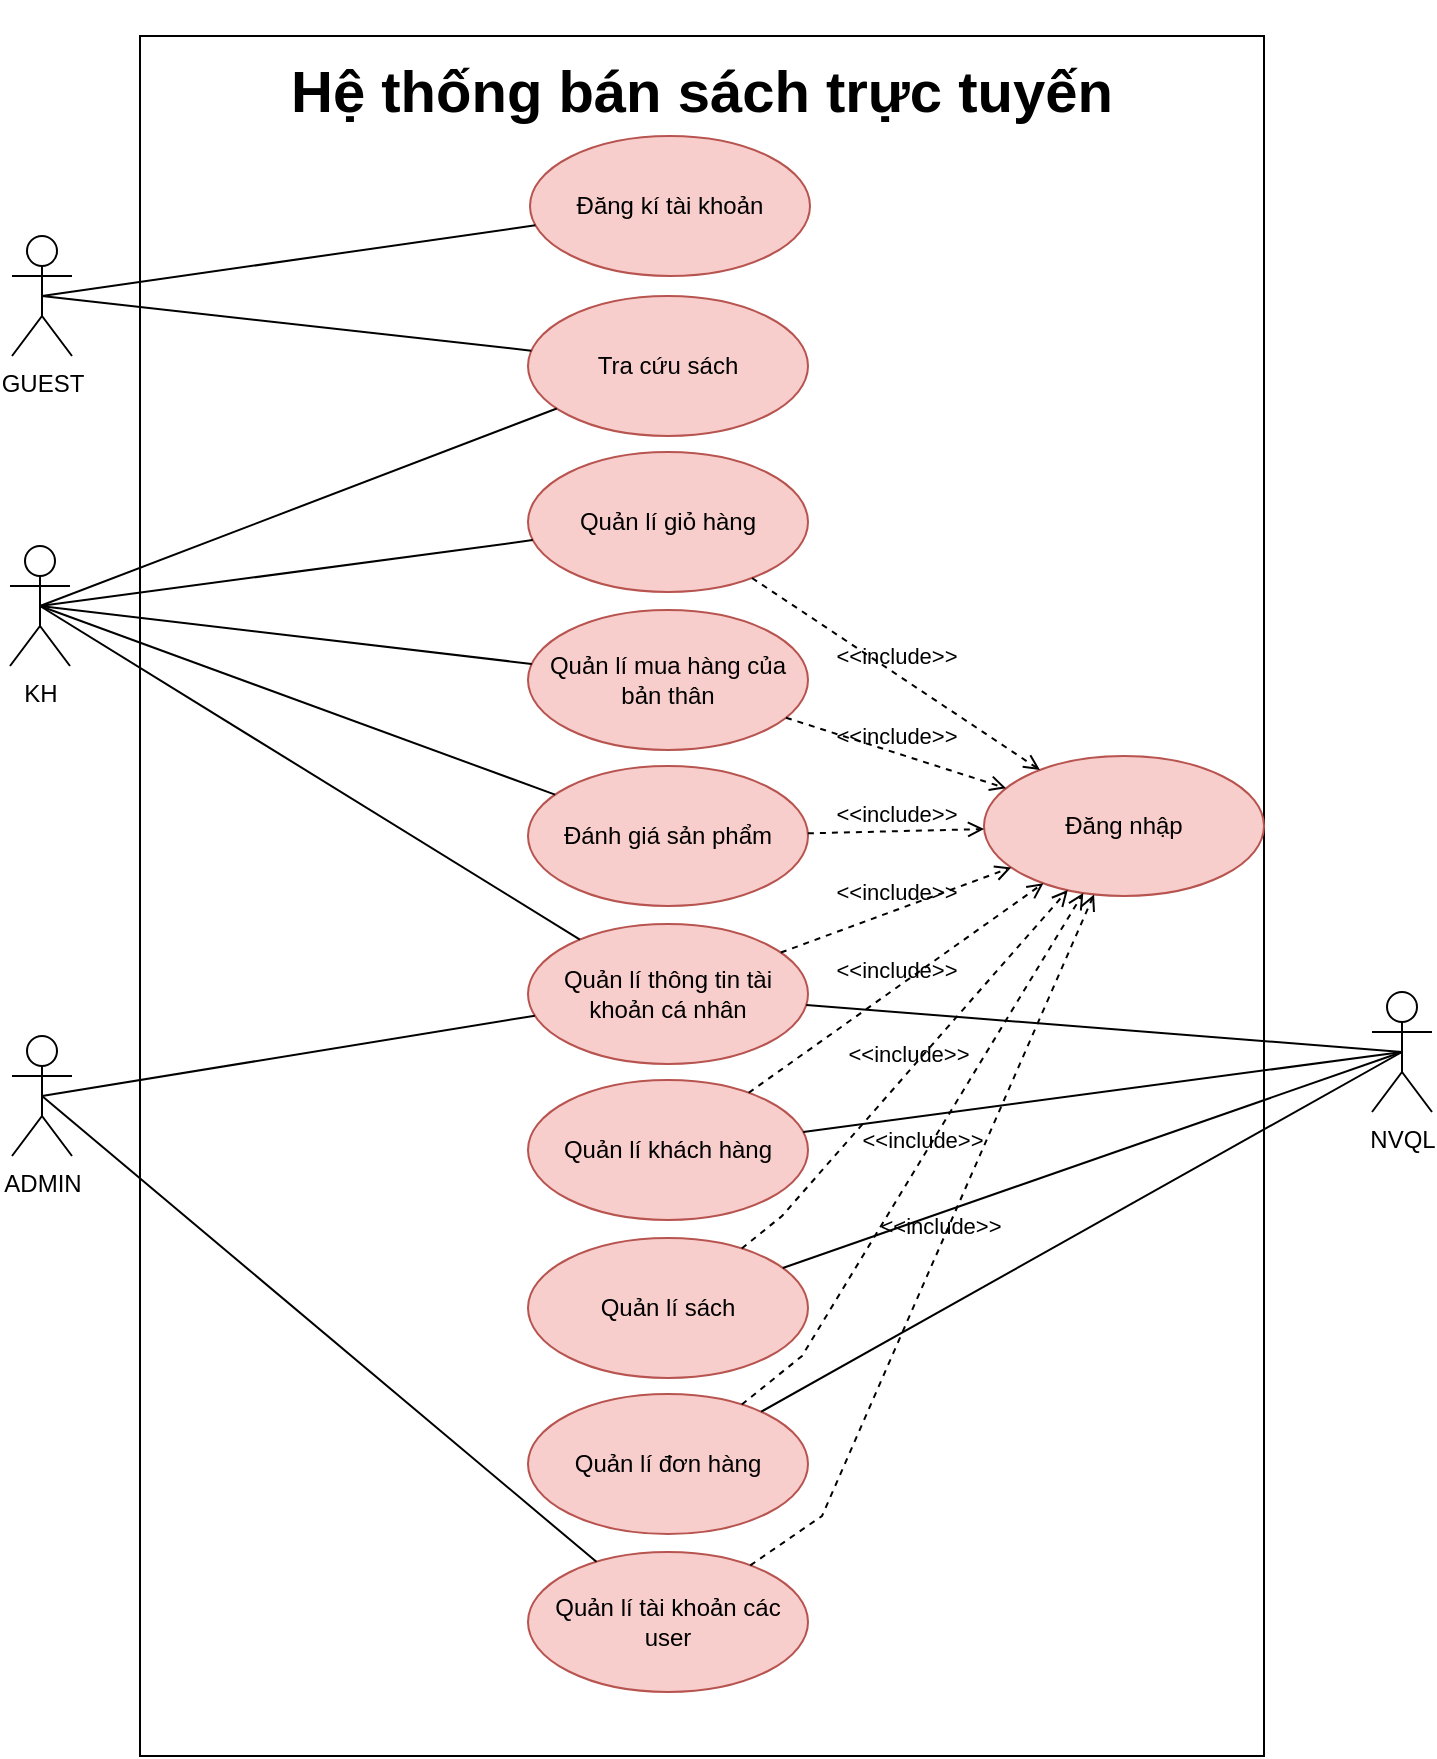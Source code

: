 <mxfile version="24.0.5" type="github" pages="11">
  <diagram id="T3AG9Gq-OQvNrAsNlIJI" name="General use-case">
    <mxGraphModel dx="989" dy="456" grid="1" gridSize="10" guides="1" tooltips="1" connect="1" arrows="1" fold="1" page="1" pageScale="1" pageWidth="827" pageHeight="1169" math="0" shadow="0">
      <root>
        <mxCell id="0" />
        <mxCell id="1" parent="0" />
        <mxCell id="JvKZOloK4EmOi9SF0FHK-1" value="&lt;p style=&quot;line-height: 120%; font-size: 29px;&quot;&gt;Hệ thống bán sách trực tuyến&lt;/p&gt;" style="shape=rect;html=1;verticalAlign=top;fontStyle=1;whiteSpace=wrap;align=center;spacingTop=-25;" parent="1" vertex="1">
          <mxGeometry x="149" y="50" width="562" height="860" as="geometry" />
        </mxCell>
        <mxCell id="JvKZOloK4EmOi9SF0FHK-2" value="KH" style="shape=umlActor;html=1;verticalLabelPosition=bottom;verticalAlign=top;align=center;" parent="1" vertex="1">
          <mxGeometry x="84" y="305" width="30" height="60" as="geometry" />
        </mxCell>
        <mxCell id="JvKZOloK4EmOi9SF0FHK-4" value="Đăng kí tài khoản" style="ellipse;whiteSpace=wrap;html=1;fillColor=#f8cecc;strokeColor=#b85450;" parent="1" vertex="1">
          <mxGeometry x="344" y="100" width="140" height="70" as="geometry" />
        </mxCell>
        <mxCell id="JvKZOloK4EmOi9SF0FHK-5" value="Quản lí thông tin tài khoản cá nhân" style="ellipse;whiteSpace=wrap;html=1;fillColor=#f8cecc;strokeColor=#b85450;" parent="1" vertex="1">
          <mxGeometry x="343" y="494" width="140" height="70" as="geometry" />
        </mxCell>
        <mxCell id="JvKZOloK4EmOi9SF0FHK-10" value="Tra cứu sách" style="ellipse;whiteSpace=wrap;html=1;fillColor=#f8cecc;strokeColor=#b85450;" parent="1" vertex="1">
          <mxGeometry x="343" y="180" width="140" height="70" as="geometry" />
        </mxCell>
        <mxCell id="JvKZOloK4EmOi9SF0FHK-14" value="" style="edgeStyle=none;html=1;endArrow=none;verticalAlign=bottom;rounded=0;exitX=0.5;exitY=0.5;exitDx=0;exitDy=0;exitPerimeter=0;" parent="1" source="JvKZOloK4EmOi9SF0FHK-2" target="JvKZOloK4EmOi9SF0FHK-5" edge="1">
          <mxGeometry width="160" relative="1" as="geometry">
            <mxPoint x="-113" y="260" as="sourcePoint" />
            <mxPoint x="182" y="205" as="targetPoint" />
          </mxGeometry>
        </mxCell>
        <mxCell id="JvKZOloK4EmOi9SF0FHK-15" value="" style="edgeStyle=none;html=1;endArrow=none;verticalAlign=bottom;rounded=0;exitX=0.5;exitY=0.5;exitDx=0;exitDy=0;exitPerimeter=0;" parent="1" source="JvKZOloK4EmOi9SF0FHK-2" target="JvKZOloK4EmOi9SF0FHK-10" edge="1">
          <mxGeometry width="160" relative="1" as="geometry">
            <mxPoint x="67" y="180" as="sourcePoint" />
            <mxPoint x="382" y="430" as="targetPoint" />
          </mxGeometry>
        </mxCell>
        <mxCell id="JvKZOloK4EmOi9SF0FHK-19" value="Quản lí giỏ hàng" style="ellipse;whiteSpace=wrap;html=1;fillColor=#f8cecc;strokeColor=#b85450;" parent="1" vertex="1">
          <mxGeometry x="343" y="258" width="140" height="70" as="geometry" />
        </mxCell>
        <mxCell id="JvKZOloK4EmOi9SF0FHK-23" value="" style="edgeStyle=none;html=1;endArrow=none;verticalAlign=bottom;rounded=0;exitX=0.5;exitY=0.5;exitDx=0;exitDy=0;exitPerimeter=0;" parent="1" source="JvKZOloK4EmOi9SF0FHK-2" target="JvKZOloK4EmOi9SF0FHK-19" edge="1">
          <mxGeometry width="160" relative="1" as="geometry">
            <mxPoint x="222" y="530" as="sourcePoint" />
            <mxPoint x="382" y="530" as="targetPoint" />
          </mxGeometry>
        </mxCell>
        <mxCell id="JvKZOloK4EmOi9SF0FHK-25" value="NVQL" style="shape=umlActor;html=1;verticalLabelPosition=bottom;verticalAlign=top;align=center;" parent="1" vertex="1">
          <mxGeometry x="765" y="528" width="30" height="60" as="geometry" />
        </mxCell>
        <mxCell id="JvKZOloK4EmOi9SF0FHK-27" value="Quản lí khách hàng" style="ellipse;whiteSpace=wrap;html=1;fillColor=#f8cecc;strokeColor=#b85450;" parent="1" vertex="1">
          <mxGeometry x="343" y="572" width="140" height="70" as="geometry" />
        </mxCell>
        <mxCell id="JvKZOloK4EmOi9SF0FHK-28" value="Quản lí sách" style="ellipse;whiteSpace=wrap;html=1;fillColor=#f8cecc;strokeColor=#b85450;" parent="1" vertex="1">
          <mxGeometry x="343" y="651" width="140" height="70" as="geometry" />
        </mxCell>
        <mxCell id="JvKZOloK4EmOi9SF0FHK-29" value="Quản lí đơn hàng" style="ellipse;whiteSpace=wrap;html=1;fillColor=#f8cecc;strokeColor=#b85450;" parent="1" vertex="1">
          <mxGeometry x="343" y="729" width="140" height="70" as="geometry" />
        </mxCell>
        <mxCell id="JvKZOloK4EmOi9SF0FHK-30" value="" style="edgeStyle=none;html=1;endArrow=none;verticalAlign=bottom;rounded=0;entryX=0.5;entryY=0.5;entryDx=0;entryDy=0;entryPerimeter=0;" parent="1" source="JvKZOloK4EmOi9SF0FHK-5" target="JvKZOloK4EmOi9SF0FHK-25" edge="1">
          <mxGeometry width="160" relative="1" as="geometry">
            <mxPoint x="482" y="360" as="sourcePoint" />
            <mxPoint x="642" y="360" as="targetPoint" />
          </mxGeometry>
        </mxCell>
        <mxCell id="JvKZOloK4EmOi9SF0FHK-62" value="" style="edgeStyle=none;html=1;endArrow=none;verticalAlign=bottom;rounded=0;entryX=0.5;entryY=0.5;entryDx=0;entryDy=0;entryPerimeter=0;" parent="1" source="JvKZOloK4EmOi9SF0FHK-27" target="JvKZOloK4EmOi9SF0FHK-25" edge="1">
          <mxGeometry width="160" relative="1" as="geometry">
            <mxPoint x="332" y="430" as="sourcePoint" />
            <mxPoint x="492" y="430" as="targetPoint" />
          </mxGeometry>
        </mxCell>
        <mxCell id="JvKZOloK4EmOi9SF0FHK-63" value="" style="edgeStyle=none;html=1;endArrow=none;verticalAlign=bottom;rounded=0;entryX=0.5;entryY=0.5;entryDx=0;entryDy=0;entryPerimeter=0;" parent="1" source="JvKZOloK4EmOi9SF0FHK-28" target="JvKZOloK4EmOi9SF0FHK-25" edge="1">
          <mxGeometry width="160" relative="1" as="geometry">
            <mxPoint x="702" y="375" as="sourcePoint" />
            <mxPoint x="1027" y="490" as="targetPoint" />
          </mxGeometry>
        </mxCell>
        <mxCell id="JvKZOloK4EmOi9SF0FHK-64" value="" style="edgeStyle=none;html=1;endArrow=none;verticalAlign=bottom;rounded=0;entryX=0.5;entryY=0.5;entryDx=0;entryDy=0;entryPerimeter=0;" parent="1" source="JvKZOloK4EmOi9SF0FHK-29" target="JvKZOloK4EmOi9SF0FHK-25" edge="1">
          <mxGeometry width="160" relative="1" as="geometry">
            <mxPoint x="642" y="565" as="sourcePoint" />
            <mxPoint x="1027" y="490" as="targetPoint" />
          </mxGeometry>
        </mxCell>
        <mxCell id="JvKZOloK4EmOi9SF0FHK-65" value="Quản lí tài khoản các user" style="ellipse;whiteSpace=wrap;html=1;fillColor=#f8cecc;strokeColor=#b85450;" parent="1" vertex="1">
          <mxGeometry x="343" y="808" width="140" height="70" as="geometry" />
        </mxCell>
        <mxCell id="JvKZOloK4EmOi9SF0FHK-76" value="ADMIN" style="shape=umlActor;html=1;verticalLabelPosition=bottom;verticalAlign=top;align=center;" parent="1" vertex="1">
          <mxGeometry x="85" y="550" width="30" height="60" as="geometry" />
        </mxCell>
        <mxCell id="JvKZOloK4EmOi9SF0FHK-77" value="" style="edgeStyle=none;html=1;endArrow=none;verticalAlign=bottom;rounded=0;exitX=0.5;exitY=0.5;exitDx=0;exitDy=0;exitPerimeter=0;" parent="1" source="JvKZOloK4EmOi9SF0FHK-76" target="JvKZOloK4EmOi9SF0FHK-65" edge="1">
          <mxGeometry width="160" relative="1" as="geometry">
            <mxPoint x="332" y="1440" as="sourcePoint" />
            <mxPoint x="492" y="1440" as="targetPoint" />
          </mxGeometry>
        </mxCell>
        <mxCell id="sQnbWENPOJhFLqvuRIrK-1" value="" style="edgeStyle=none;html=1;endArrow=none;verticalAlign=bottom;rounded=0;exitX=0.5;exitY=0.5;exitDx=0;exitDy=0;exitPerimeter=0;" parent="1" source="JvKZOloK4EmOi9SF0FHK-76" target="JvKZOloK4EmOi9SF0FHK-5" edge="1">
          <mxGeometry width="160" relative="1" as="geometry">
            <mxPoint x="77" y="313" as="sourcePoint" />
            <mxPoint x="362" y="386" as="targetPoint" />
          </mxGeometry>
        </mxCell>
        <mxCell id="sQnbWENPOJhFLqvuRIrK-2" value="GUEST" style="shape=umlActor;verticalLabelPosition=bottom;verticalAlign=top;html=1;outlineConnect=0;" parent="1" vertex="1">
          <mxGeometry x="85" y="150" width="30" height="60" as="geometry" />
        </mxCell>
        <mxCell id="sQnbWENPOJhFLqvuRIrK-3" value="" style="edgeStyle=none;html=1;endArrow=none;verticalAlign=bottom;rounded=0;exitX=0.5;exitY=0.5;exitDx=0;exitDy=0;exitPerimeter=0;" parent="1" source="sQnbWENPOJhFLqvuRIrK-2" target="JvKZOloK4EmOi9SF0FHK-4" edge="1">
          <mxGeometry width="160" relative="1" as="geometry">
            <mxPoint x="440" y="340" as="sourcePoint" />
            <mxPoint x="600" y="340" as="targetPoint" />
          </mxGeometry>
        </mxCell>
        <mxCell id="sQnbWENPOJhFLqvuRIrK-4" value="" style="edgeStyle=none;html=1;endArrow=none;verticalAlign=bottom;rounded=0;exitX=0.5;exitY=0.5;exitDx=0;exitDy=0;exitPerimeter=0;" parent="1" source="sQnbWENPOJhFLqvuRIrK-2" target="JvKZOloK4EmOi9SF0FHK-10" edge="1">
          <mxGeometry width="160" relative="1" as="geometry">
            <mxPoint x="440" y="340" as="sourcePoint" />
            <mxPoint x="600" y="340" as="targetPoint" />
          </mxGeometry>
        </mxCell>
        <mxCell id="FYCU8Og3HFkOgNvL3cF6-1" value="Đăng nhập" style="ellipse;whiteSpace=wrap;html=1;fillColor=#f8cecc;strokeColor=#b85450;" parent="1" vertex="1">
          <mxGeometry x="571" y="410" width="140" height="70" as="geometry" />
        </mxCell>
        <mxCell id="3My_2lXsvOqWwVDi54DY-1" value="&amp;lt;&amp;lt;include&amp;gt;&amp;gt;" style="edgeStyle=none;html=1;endArrow=open;verticalAlign=bottom;dashed=1;labelBackgroundColor=none;rounded=0;" parent="1" source="JvKZOloK4EmOi9SF0FHK-19" target="FYCU8Og3HFkOgNvL3cF6-1" edge="1">
          <mxGeometry width="160" relative="1" as="geometry">
            <mxPoint x="500" y="390" as="sourcePoint" />
            <mxPoint x="620" y="370" as="targetPoint" />
          </mxGeometry>
        </mxCell>
        <mxCell id="3My_2lXsvOqWwVDi54DY-2" value="&amp;lt;&amp;lt;include&amp;gt;&amp;gt;" style="edgeStyle=none;html=1;endArrow=open;verticalAlign=bottom;dashed=1;labelBackgroundColor=none;rounded=0;" parent="1" source="JvKZOloK4EmOi9SF0FHK-5" target="FYCU8Og3HFkOgNvL3cF6-1" edge="1">
          <mxGeometry width="160" relative="1" as="geometry">
            <mxPoint x="500" y="390" as="sourcePoint" />
            <mxPoint x="660" y="390" as="targetPoint" />
          </mxGeometry>
        </mxCell>
        <mxCell id="3My_2lXsvOqWwVDi54DY-3" value="&amp;lt;&amp;lt;include&amp;gt;&amp;gt;" style="edgeStyle=none;html=1;endArrow=open;verticalAlign=bottom;dashed=1;labelBackgroundColor=none;rounded=0;" parent="1" source="JvKZOloK4EmOi9SF0FHK-27" target="FYCU8Og3HFkOgNvL3cF6-1" edge="1">
          <mxGeometry width="160" relative="1" as="geometry">
            <mxPoint x="494" y="385" as="sourcePoint" />
            <mxPoint x="570" y="385" as="targetPoint" />
            <Array as="points" />
          </mxGeometry>
        </mxCell>
        <mxCell id="3My_2lXsvOqWwVDi54DY-4" value="&amp;lt;&amp;lt;include&amp;gt;&amp;gt;" style="edgeStyle=none;html=1;endArrow=open;verticalAlign=bottom;dashed=1;labelBackgroundColor=none;rounded=0;" parent="1" source="JvKZOloK4EmOi9SF0FHK-28" target="FYCU8Og3HFkOgNvL3cF6-1" edge="1">
          <mxGeometry width="160" relative="1" as="geometry">
            <mxPoint x="480" y="444" as="sourcePoint" />
            <mxPoint x="584" y="406" as="targetPoint" />
            <Array as="points">
              <mxPoint x="470" y="640" />
            </Array>
          </mxGeometry>
        </mxCell>
        <mxCell id="3My_2lXsvOqWwVDi54DY-5" value="&amp;lt;&amp;lt;include&amp;gt;&amp;gt;" style="edgeStyle=none;html=1;endArrow=open;verticalAlign=bottom;dashed=1;labelBackgroundColor=none;rounded=0;" parent="1" source="JvKZOloK4EmOi9SF0FHK-29" target="FYCU8Og3HFkOgNvL3cF6-1" edge="1">
          <mxGeometry width="160" relative="1" as="geometry">
            <mxPoint x="463" y="516" as="sourcePoint" />
            <mxPoint x="601" y="414" as="targetPoint" />
            <Array as="points">
              <mxPoint x="480" y="710" />
            </Array>
          </mxGeometry>
        </mxCell>
        <mxCell id="XJqV1nctxzy7uIQSV1EE-1" value="Quản lí mua hàng của bản thân" style="ellipse;whiteSpace=wrap;html=1;fillColor=#f8cecc;strokeColor=#b85450;" parent="1" vertex="1">
          <mxGeometry x="343" y="337" width="140" height="70" as="geometry" />
        </mxCell>
        <mxCell id="33EpsyFU4kMMq8XoWok7-1" value="" style="edgeStyle=none;html=1;endArrow=none;verticalAlign=bottom;rounded=0;exitX=0.5;exitY=0.5;exitDx=0;exitDy=0;exitPerimeter=0;" parent="1" source="JvKZOloK4EmOi9SF0FHK-2" target="XJqV1nctxzy7uIQSV1EE-1" edge="1">
          <mxGeometry width="160" relative="1" as="geometry">
            <mxPoint x="350" y="390" as="sourcePoint" />
            <mxPoint x="510" y="390" as="targetPoint" />
          </mxGeometry>
        </mxCell>
        <mxCell id="33EpsyFU4kMMq8XoWok7-2" value="&amp;lt;&amp;lt;include&amp;gt;&amp;gt;" style="edgeStyle=none;html=1;endArrow=open;verticalAlign=bottom;dashed=1;labelBackgroundColor=none;rounded=0;" parent="1" source="XJqV1nctxzy7uIQSV1EE-1" target="FYCU8Og3HFkOgNvL3cF6-1" edge="1">
          <mxGeometry width="160" relative="1" as="geometry">
            <mxPoint x="350" y="390" as="sourcePoint" />
            <mxPoint x="510" y="390" as="targetPoint" />
          </mxGeometry>
        </mxCell>
        <mxCell id="33EpsyFU4kMMq8XoWok7-3" value="Đánh giá sản phẩm" style="ellipse;whiteSpace=wrap;html=1;fillColor=#f8cecc;strokeColor=#b85450;" parent="1" vertex="1">
          <mxGeometry x="343" y="415" width="140" height="70" as="geometry" />
        </mxCell>
        <mxCell id="33EpsyFU4kMMq8XoWok7-4" value="" style="edgeStyle=none;html=1;endArrow=none;verticalAlign=bottom;rounded=0;exitX=0.5;exitY=0.5;exitDx=0;exitDy=0;exitPerimeter=0;" parent="1" source="JvKZOloK4EmOi9SF0FHK-2" target="33EpsyFU4kMMq8XoWok7-3" edge="1">
          <mxGeometry width="160" relative="1" as="geometry">
            <mxPoint x="350" y="280" as="sourcePoint" />
            <mxPoint x="510" y="280" as="targetPoint" />
          </mxGeometry>
        </mxCell>
        <mxCell id="33EpsyFU4kMMq8XoWok7-5" value="&amp;lt;&amp;lt;include&amp;gt;&amp;gt;" style="edgeStyle=none;html=1;endArrow=open;verticalAlign=bottom;dashed=1;labelBackgroundColor=none;rounded=0;" parent="1" source="33EpsyFU4kMMq8XoWok7-3" target="FYCU8Og3HFkOgNvL3cF6-1" edge="1">
          <mxGeometry width="160" relative="1" as="geometry">
            <mxPoint x="350" y="280" as="sourcePoint" />
            <mxPoint x="510" y="280" as="targetPoint" />
          </mxGeometry>
        </mxCell>
        <mxCell id="_8DH8jcCK4Q6BwGf_q8X-1" value="&amp;lt;&amp;lt;include&amp;gt;&amp;gt;" style="edgeStyle=none;html=1;endArrow=open;verticalAlign=bottom;dashed=1;labelBackgroundColor=none;rounded=0;" parent="1" source="JvKZOloK4EmOi9SF0FHK-65" target="FYCU8Og3HFkOgNvL3cF6-1" edge="1">
          <mxGeometry width="160" relative="1" as="geometry">
            <mxPoint x="446" y="741" as="sourcePoint" />
            <mxPoint x="627" y="488" as="targetPoint" />
            <Array as="points">
              <mxPoint x="490" y="790" />
            </Array>
          </mxGeometry>
        </mxCell>
      </root>
    </mxGraphModel>
  </diagram>
  <diagram id="E4f3UYhAJX9ZAdOuJxpk" name="PR Đăng nhập">
    <mxGraphModel grid="1" page="1" gridSize="10" guides="1" tooltips="1" connect="1" arrows="1" fold="1" pageScale="1" pageWidth="827" pageHeight="1169" math="0" shadow="0">
      <root>
        <mxCell id="0" />
        <mxCell id="1" parent="0" />
        <mxCell id="seLtyUb52pO5nQqdReKk-1" value="&lt;p style=&quot;line-height: 120%; font-size: 29px;&quot;&gt;Đăng nhập&lt;/p&gt;" style="shape=rect;html=1;verticalAlign=top;fontStyle=1;whiteSpace=wrap;align=center;" parent="1" vertex="1">
          <mxGeometry x="250" y="50" width="510" height="340" as="geometry" />
        </mxCell>
        <mxCell id="seLtyUb52pO5nQqdReKk-2" value="KH" style="shape=umlActor;html=1;verticalLabelPosition=bottom;verticalAlign=top;align=center;" parent="1" vertex="1">
          <mxGeometry x="130" y="136" width="30" height="60" as="geometry" />
        </mxCell>
        <mxCell id="seLtyUb52pO5nQqdReKk-3" value="NVQL" style="shape=umlActor;html=1;verticalLabelPosition=bottom;verticalAlign=top;align=center;" parent="1" vertex="1">
          <mxGeometry x="130" y="220" width="30" height="50" as="geometry" />
        </mxCell>
        <mxCell id="seLtyUb52pO5nQqdReKk-5" value="ADMIN" style="shape=umlActor;html=1;verticalLabelPosition=bottom;verticalAlign=top;align=center;" parent="1" vertex="1">
          <mxGeometry x="130" y="300" width="30" height="60" as="geometry" />
        </mxCell>
        <mxCell id="seLtyUb52pO5nQqdReKk-15" value="Reset mật khẩu" style="ellipse;whiteSpace=wrap;html=1;" parent="1" vertex="1">
          <mxGeometry x="590" y="230" width="140" height="70" as="geometry" />
        </mxCell>
        <mxCell id="seLtyUb52pO5nQqdReKk-20" value="" style="edgeStyle=none;html=1;endArrow=none;verticalAlign=bottom;rounded=0;exitX=0.5;exitY=0.5;exitDx=0;exitDy=0;exitPerimeter=0;" parent="1" source="seLtyUb52pO5nQqdReKk-2" target="_ryHOnnW2LSXZOuKVRgd-2" edge="1">
          <mxGeometry width="160" relative="1" as="geometry">
            <mxPoint x="330" y="260" as="sourcePoint" />
            <mxPoint x="280" y="218.63" as="targetPoint" />
          </mxGeometry>
        </mxCell>
        <mxCell id="seLtyUb52pO5nQqdReKk-21" value="" style="edgeStyle=none;html=1;endArrow=none;verticalAlign=bottom;rounded=0;exitX=0.5;exitY=0.5;exitDx=0;exitDy=0;exitPerimeter=0;" parent="1" source="seLtyUb52pO5nQqdReKk-3" target="_ryHOnnW2LSXZOuKVRgd-2" edge="1">
          <mxGeometry width="160" relative="1" as="geometry">
            <mxPoint x="100" y="166" as="sourcePoint" />
            <mxPoint x="280" y="246.481" as="targetPoint" />
          </mxGeometry>
        </mxCell>
        <mxCell id="seLtyUb52pO5nQqdReKk-22" value="" style="edgeStyle=none;html=1;endArrow=none;verticalAlign=bottom;rounded=0;exitX=0.5;exitY=0.5;exitDx=0;exitDy=0;exitPerimeter=0;" parent="1" source="seLtyUb52pO5nQqdReKk-5" target="_ryHOnnW2LSXZOuKVRgd-2" edge="1">
          <mxGeometry width="160" relative="1" as="geometry">
            <mxPoint x="100" y="260" as="sourcePoint" />
            <mxPoint x="280" y="273.148" as="targetPoint" />
          </mxGeometry>
        </mxCell>
        <mxCell id="_ryHOnnW2LSXZOuKVRgd-2" value="Đăng nhập" style="ellipse;whiteSpace=wrap;html=1;fillColor=#f8cecc;strokeColor=#b85450;" parent="1" vertex="1">
          <mxGeometry x="274" y="230" width="140" height="70" as="geometry" />
        </mxCell>
        <mxCell id="_ryHOnnW2LSXZOuKVRgd-3" value="Condition: {Người dùng quên mật khẩu}&#xa;extension point: Quên mật khẩu" style="shape=note;size=15;spacingLeft=5;align=left;whiteSpace=wrap;" parent="1" vertex="1">
          <mxGeometry x="500" y="146" width="240" height="40" as="geometry" />
        </mxCell>
        <mxCell id="_ryHOnnW2LSXZOuKVRgd-4" value="&amp;lt;&amp;lt;extend&amp;gt;&amp;gt;" style="align=right;html=1;verticalAlign=bottom;rounded=0;labelBackgroundColor=none;endArrow=open;endSize=12;dashed=1;" parent="1" source="seLtyUb52pO5nQqdReKk-15" target="_ryHOnnW2LSXZOuKVRgd-2" edge="1">
          <mxGeometry relative="1" as="geometry">
            <mxPoint x="290" y="300" as="targetPoint" />
            <mxPoint x="450" y="300" as="sourcePoint" />
          </mxGeometry>
        </mxCell>
        <mxCell id="_ryHOnnW2LSXZOuKVRgd-5" value="" style="edgeStyle=none;html=1;endArrow=none;rounded=0;labelBackgroundColor=none;dashed=1;" parent="1" source="_ryHOnnW2LSXZOuKVRgd-3" edge="1">
          <mxGeometry relative="1" as="geometry">
            <mxPoint x="542" y="263" as="targetPoint" />
          </mxGeometry>
        </mxCell>
      </root>
    </mxGraphModel>
  </diagram>
  <diagram id="9v_X5ptGF9QI0y2-gBzS" name="PR Tra cứu sách">
    <mxGraphModel dx="1406" dy="671" grid="1" gridSize="10" guides="1" tooltips="1" connect="1" arrows="1" fold="1" page="1" pageScale="1" pageWidth="827" pageHeight="1169" math="0" shadow="0">
      <root>
        <mxCell id="0" />
        <mxCell id="1" parent="0" />
        <mxCell id="Sq7gzSCIwvNs6BAdaGtJ-1" value="&lt;p style=&quot;line-height: 120%; font-size: 29px;&quot;&gt;Tra cứu sách&lt;/p&gt;" style="shape=rect;html=1;verticalAlign=top;fontStyle=1;whiteSpace=wrap;align=center;" parent="1" vertex="1">
          <mxGeometry x="80.5" y="110" width="666" height="420" as="geometry" />
        </mxCell>
        <mxCell id="Sq7gzSCIwvNs6BAdaGtJ-2" value="KH" style="shape=umlActor;html=1;verticalLabelPosition=bottom;verticalAlign=top;align=center;" parent="1" vertex="1">
          <mxGeometry x="17" y="240" width="30" height="60" as="geometry" />
        </mxCell>
        <mxCell id="Sq7gzSCIwvNs6BAdaGtJ-3" value="Đặt mua sách" style="ellipse;whiteSpace=wrap;html=1;" parent="1" vertex="1">
          <mxGeometry x="580" y="310" width="140" height="70" as="geometry" />
        </mxCell>
        <mxCell id="Sq7gzSCIwvNs6BAdaGtJ-4" value="Tra cứu sách" style="ellipse;whiteSpace=wrap;html=1;fillColor=#f8cecc;strokeColor=#b85450;" parent="1" vertex="1">
          <mxGeometry x="140" y="300" width="140" height="70" as="geometry" />
        </mxCell>
        <mxCell id="Sq7gzSCIwvNs6BAdaGtJ-5" value="Xem chi tiết sách&amp;nbsp;" style="ellipse;whiteSpace=wrap;html=1;" parent="1" vertex="1">
          <mxGeometry x="344" y="304" width="140" height="70" as="geometry" />
        </mxCell>
        <mxCell id="Sq7gzSCIwvNs6BAdaGtJ-6" value="" style="edgeStyle=none;html=1;endArrow=none;verticalAlign=bottom;rounded=0;exitX=0.5;exitY=0.5;exitDx=0;exitDy=0;exitPerimeter=0;" parent="1" source="Sq7gzSCIwvNs6BAdaGtJ-2" target="Sq7gzSCIwvNs6BAdaGtJ-4" edge="1">
          <mxGeometry width="160" relative="1" as="geometry">
            <mxPoint x="454" y="310" as="sourcePoint" />
            <mxPoint x="614" y="310" as="targetPoint" />
          </mxGeometry>
        </mxCell>
        <mxCell id="Sq7gzSCIwvNs6BAdaGtJ-7" value="&amp;lt;&amp;lt;extend&amp;gt;&amp;gt;" style="edgeStyle=none;html=1;startArrow=open;endArrow=none;startSize=12;verticalAlign=bottom;dashed=1;labelBackgroundColor=none;rounded=0;" parent="1" source="Sq7gzSCIwvNs6BAdaGtJ-4" target="Sq7gzSCIwvNs6BAdaGtJ-5" edge="1">
          <mxGeometry width="160" relative="1" as="geometry">
            <mxPoint x="464" y="272.5" as="sourcePoint" />
            <mxPoint x="624" y="272.5" as="targetPoint" />
          </mxGeometry>
        </mxCell>
        <mxCell id="Sq7gzSCIwvNs6BAdaGtJ-16" value="sắp xếp tăng dần/ giảm dần theo giá" style="ellipse;whiteSpace=wrap;html=1;" parent="1" vertex="1">
          <mxGeometry x="344" y="200" width="140" height="70" as="geometry" />
        </mxCell>
        <mxCell id="Sq7gzSCIwvNs6BAdaGtJ-17" value="&amp;lt;&amp;lt;extend&amp;gt;&amp;gt;" style="edgeStyle=none;html=1;startArrow=open;endArrow=none;startSize=12;verticalAlign=bottom;dashed=1;labelBackgroundColor=none;rounded=0;" parent="1" source="Sq7gzSCIwvNs6BAdaGtJ-4" target="Sq7gzSCIwvNs6BAdaGtJ-16" edge="1">
          <mxGeometry x="-0.005" width="160" relative="1" as="geometry">
            <mxPoint x="370" y="230" as="sourcePoint" />
            <mxPoint x="594" y="332.5" as="targetPoint" />
            <mxPoint as="offset" />
          </mxGeometry>
        </mxCell>
        <mxCell id="Sq7gzSCIwvNs6BAdaGtJ-26" style="edgeStyle=orthogonalEdgeStyle;rounded=0;orthogonalLoop=1;jettySize=auto;html=1;exitX=0.5;exitY=1;exitDx=0;exitDy=0;" parent="1" edge="1">
          <mxGeometry relative="1" as="geometry">
            <mxPoint x="630" y="260" as="sourcePoint" />
            <mxPoint x="630" y="260" as="targetPoint" />
          </mxGeometry>
        </mxCell>
        <mxCell id="A_iAcXmioF64ESBNK1W_-6" value="&amp;lt;&amp;lt;extend&amp;gt;&amp;gt;" style="edgeStyle=none;html=1;startArrow=open;endArrow=none;startSize=12;verticalAlign=bottom;dashed=1;labelBackgroundColor=none;rounded=0;" parent="1" source="Sq7gzSCIwvNs6BAdaGtJ-5" target="Sq7gzSCIwvNs6BAdaGtJ-3" edge="1">
          <mxGeometry width="160" relative="1" as="geometry">
            <mxPoint x="200" y="380" as="sourcePoint" />
            <mxPoint x="360" y="380" as="targetPoint" />
          </mxGeometry>
        </mxCell>
        <mxCell id="eMYxeVDqPSNrHwEivChY-1" value="Đăng nhập" style="ellipse;whiteSpace=wrap;html=1;fillColor=#f8cecc;strokeColor=#b85450;" parent="1" vertex="1">
          <mxGeometry x="580" y="430" width="140" height="70" as="geometry" />
        </mxCell>
        <mxCell id="eMYxeVDqPSNrHwEivChY-6" value="&amp;lt;&amp;lt;include&amp;gt;&amp;gt;" style="edgeStyle=none;html=1;endArrow=open;verticalAlign=bottom;dashed=1;labelBackgroundColor=none;rounded=0;" parent="1" source="Sq7gzSCIwvNs6BAdaGtJ-3" target="eMYxeVDqPSNrHwEivChY-1" edge="1">
          <mxGeometry width="160" relative="1" as="geometry">
            <mxPoint x="250" y="390" as="sourcePoint" />
            <mxPoint x="410" y="390" as="targetPoint" />
          </mxGeometry>
        </mxCell>
        <mxCell id="gzndupuNSLjNwEllTn9G-1" value="Thêm sách trong giỏ hàng" style="ellipse;whiteSpace=wrap;html=1;" parent="1" vertex="1">
          <mxGeometry x="344" y="430" width="140" height="70" as="geometry" />
        </mxCell>
        <mxCell id="gzndupuNSLjNwEllTn9G-2" value="&amp;lt;&amp;lt;extend&amp;gt;&amp;gt;" style="edgeStyle=none;html=1;startArrow=open;endArrow=none;startSize=12;verticalAlign=bottom;dashed=1;labelBackgroundColor=none;rounded=0;" parent="1" source="Sq7gzSCIwvNs6BAdaGtJ-5" target="gzndupuNSLjNwEllTn9G-1" edge="1">
          <mxGeometry width="160" relative="1" as="geometry">
            <mxPoint x="330" y="420" as="sourcePoint" />
            <mxPoint x="490" y="420" as="targetPoint" />
          </mxGeometry>
        </mxCell>
        <mxCell id="gzndupuNSLjNwEllTn9G-3" value="&amp;lt;&amp;lt;include&amp;gt;&amp;gt;" style="edgeStyle=none;html=1;endArrow=open;verticalAlign=bottom;dashed=1;labelBackgroundColor=none;rounded=0;" parent="1" source="gzndupuNSLjNwEllTn9G-1" target="eMYxeVDqPSNrHwEivChY-1" edge="1">
          <mxGeometry width="160" relative="1" as="geometry">
            <mxPoint x="330" y="420" as="sourcePoint" />
            <mxPoint x="490" y="420" as="targetPoint" />
          </mxGeometry>
        </mxCell>
        <mxCell id="-2os0qDmkVIs4XQS6Gwe-2" value="GUEST" style="shape=umlActor;html=1;verticalLabelPosition=bottom;verticalAlign=top;align=center;" parent="1" vertex="1">
          <mxGeometry x="17" y="365" width="30" height="60" as="geometry" />
        </mxCell>
        <mxCell id="-2os0qDmkVIs4XQS6Gwe-3" value="" style="edgeStyle=none;html=1;endArrow=none;verticalAlign=bottom;rounded=0;exitX=0.5;exitY=0.5;exitDx=0;exitDy=0;exitPerimeter=0;" parent="1" source="-2os0qDmkVIs4XQS6Gwe-2" target="Sq7gzSCIwvNs6BAdaGtJ-4" edge="1">
          <mxGeometry width="160" relative="1" as="geometry">
            <mxPoint x="464" y="386" as="sourcePoint" />
            <mxPoint x="150" y="411" as="targetPoint" />
          </mxGeometry>
        </mxCell>
      </root>
    </mxGraphModel>
  </diagram>
  <diagram id="nA5U1Aver3OzmacmsP-t" name="PR Quản lý mua hàng">
    <mxGraphModel dx="944" dy="506" grid="1" gridSize="10" guides="1" tooltips="1" connect="1" arrows="1" fold="1" page="1" pageScale="1" pageWidth="827" pageHeight="1169" math="0" shadow="0">
      <root>
        <mxCell id="0" />
        <mxCell id="1" parent="0" />
        <mxCell id="9kIGytSrDfYfYABnchhy-1" value="&lt;p style=&quot;line-height: 120%; font-size: 29px;&quot;&gt;Quản lí mua hàng&lt;/p&gt;" style="shape=rect;html=1;verticalAlign=top;fontStyle=1;whiteSpace=wrap;align=center;" parent="1" vertex="1">
          <mxGeometry x="120" y="470" width="600" height="360" as="geometry" />
        </mxCell>
        <mxCell id="9kIGytSrDfYfYABnchhy-6" value="Quản lí mua hàng của bản thân" style="ellipse;whiteSpace=wrap;html=1;fillColor=#f8cecc;strokeColor=#b85450;" parent="1" vertex="1">
          <mxGeometry x="130" y="597" width="140" height="70" as="geometry" />
        </mxCell>
        <mxCell id="9kIGytSrDfYfYABnchhy-8" value="Hủy đơn" style="ellipse;whiteSpace=wrap;html=1;" parent="1" vertex="1">
          <mxGeometry x="350" y="602" width="120" height="60" as="geometry" />
        </mxCell>
        <mxCell id="9kIGytSrDfYfYABnchhy-9" value="&amp;lt;&amp;lt;extend&amp;gt;&amp;gt;" style="edgeStyle=none;html=1;startArrow=open;endArrow=none;startSize=12;verticalAlign=bottom;dashed=1;labelBackgroundColor=none;rounded=0;" parent="1" source="9kIGytSrDfYfYABnchhy-6" target="9kIGytSrDfYfYABnchhy-8" edge="1">
          <mxGeometry width="160" relative="1" as="geometry">
            <mxPoint x="450" y="665" as="sourcePoint" />
            <mxPoint x="654" y="580" as="targetPoint" />
          </mxGeometry>
        </mxCell>
        <mxCell id="9kIGytSrDfYfYABnchhy-15" style="edgeStyle=orthogonalEdgeStyle;rounded=0;orthogonalLoop=1;jettySize=auto;html=1;exitX=0.5;exitY=1;exitDx=0;exitDy=0;" parent="1" edge="1">
          <mxGeometry relative="1" as="geometry">
            <mxPoint x="630" y="260" as="sourcePoint" />
            <mxPoint x="630" y="260" as="targetPoint" />
          </mxGeometry>
        </mxCell>
        <mxCell id="9kIGytSrDfYfYABnchhy-23" value="Trả hàng" style="ellipse;whiteSpace=wrap;html=1;" parent="1" vertex="1">
          <mxGeometry x="130" y="710" width="140" height="70" as="geometry" />
        </mxCell>
        <mxCell id="9kIGytSrDfYfYABnchhy-24" value="&amp;lt;&amp;lt;extend&amp;gt;&amp;gt;" style="edgeStyle=none;html=1;startArrow=open;endArrow=none;startSize=12;verticalAlign=bottom;dashed=1;labelBackgroundColor=none;rounded=0;" parent="1" source="9kIGytSrDfYfYABnchhy-6" target="9kIGytSrDfYfYABnchhy-23" edge="1">
          <mxGeometry width="160" relative="1" as="geometry">
            <mxPoint x="413.33" y="659.813" as="sourcePoint" />
            <mxPoint x="410" y="390" as="targetPoint" />
          </mxGeometry>
        </mxCell>
        <mxCell id="idF-jgJMMsZ-dhxPFzLF-1" value="KH" style="shape=umlActor;html=1;verticalLabelPosition=bottom;verticalAlign=top;align=center;" parent="1" vertex="1">
          <mxGeometry x="60" y="602" width="30" height="60" as="geometry" />
        </mxCell>
        <mxCell id="idF-jgJMMsZ-dhxPFzLF-2" value="" style="edgeStyle=none;html=1;endArrow=none;verticalAlign=bottom;rounded=0;exitX=0.5;exitY=0.5;exitDx=0;exitDy=0;exitPerimeter=0;entryX=0;entryY=0.5;entryDx=0;entryDy=0;" parent="1" source="idF-jgJMMsZ-dhxPFzLF-1" target="9kIGytSrDfYfYABnchhy-6" edge="1">
          <mxGeometry width="160" relative="1" as="geometry">
            <mxPoint x="330" y="620" as="sourcePoint" />
            <mxPoint x="490" y="620" as="targetPoint" />
          </mxGeometry>
        </mxCell>
        <mxCell id="idF-jgJMMsZ-dhxPFzLF-3" value="Tra cứu hóa đơn" style="ellipse;whiteSpace=wrap;html=1;" parent="1" vertex="1">
          <mxGeometry x="340" y="710" width="140" height="70" as="geometry" />
        </mxCell>
        <mxCell id="idF-jgJMMsZ-dhxPFzLF-4" value="&amp;lt;&amp;lt;extend&amp;gt;&amp;gt;" style="edgeStyle=none;html=1;startArrow=open;endArrow=none;startSize=12;verticalAlign=bottom;dashed=1;labelBackgroundColor=none;rounded=0;" parent="1" source="9kIGytSrDfYfYABnchhy-6" target="idF-jgJMMsZ-dhxPFzLF-3" edge="1">
          <mxGeometry width="160" relative="1" as="geometry">
            <mxPoint x="520" y="630" as="sourcePoint" />
            <mxPoint x="490" y="620" as="targetPoint" />
          </mxGeometry>
        </mxCell>
        <mxCell id="5fd5laKw3Xv8ys9n9Skc-1" value="Xem chi tiết hóa đơn" style="ellipse;whiteSpace=wrap;html=1;" parent="1" vertex="1">
          <mxGeometry x="540" y="710" width="140" height="70" as="geometry" />
        </mxCell>
        <mxCell id="5fd5laKw3Xv8ys9n9Skc-2" value="&amp;lt;&amp;lt;extend&amp;gt;&amp;gt;" style="edgeStyle=none;html=1;startArrow=open;endArrow=none;startSize=12;verticalAlign=bottom;dashed=1;labelBackgroundColor=none;rounded=0;" parent="1" source="idF-jgJMMsZ-dhxPFzLF-3" target="5fd5laKw3Xv8ys9n9Skc-1" edge="1">
          <mxGeometry width="160" relative="1" as="geometry">
            <mxPoint x="370" y="620" as="sourcePoint" />
            <mxPoint x="530" y="620" as="targetPoint" />
          </mxGeometry>
        </mxCell>
        <mxCell id="UrvTDuys6V1a7DgC9eaA-1" value="&amp;lt;&amp;lt;extend&amp;gt;&amp;gt;" style="edgeStyle=none;html=1;startArrow=open;endArrow=none;startSize=12;verticalAlign=bottom;dashed=1;labelBackgroundColor=none;rounded=0;" edge="1" parent="1" source="idF-jgJMMsZ-dhxPFzLF-3" target="9kIGytSrDfYfYABnchhy-23">
          <mxGeometry width="160" relative="1" as="geometry">
            <mxPoint x="330" y="650" as="sourcePoint" />
            <mxPoint x="490" y="650" as="targetPoint" />
          </mxGeometry>
        </mxCell>
        <mxCell id="UrvTDuys6V1a7DgC9eaA-2" value="&amp;lt;&amp;lt;extend&amp;gt;&amp;gt;" style="edgeStyle=none;html=1;startArrow=open;endArrow=none;startSize=12;verticalAlign=bottom;dashed=1;labelBackgroundColor=none;rounded=0;" edge="1" parent="1" source="idF-jgJMMsZ-dhxPFzLF-3" target="9kIGytSrDfYfYABnchhy-8">
          <mxGeometry width="160" relative="1" as="geometry">
            <mxPoint x="320" y="755" as="sourcePoint" />
            <mxPoint x="350" y="755" as="targetPoint" />
          </mxGeometry>
        </mxCell>
      </root>
    </mxGraphModel>
  </diagram>
  <diagram id="h14ySMBIpZ8P7FUBDOcr" name="PR Quản lý giỏ hàng">
    <mxGraphModel dx="1406" dy="671" grid="1" gridSize="10" guides="1" tooltips="1" connect="1" arrows="1" fold="1" page="1" pageScale="1" pageWidth="827" pageHeight="1169" math="0" shadow="0">
      <root>
        <mxCell id="0" />
        <mxCell id="1" parent="0" />
        <mxCell id="S4_g3_fuYbVfLB-i2p0f-1" value="&lt;p style=&quot;line-height: 120%; font-size: 29px;&quot;&gt;Quản lí giỏ hàng&lt;/p&gt;" style="shape=rect;html=1;verticalAlign=top;fontStyle=1;whiteSpace=wrap;align=center;spacingTop=-28;" parent="1" vertex="1">
          <mxGeometry x="60" y="670" width="666" height="290" as="geometry" />
        </mxCell>
        <mxCell id="S4_g3_fuYbVfLB-i2p0f-2" value="KH" style="shape=umlActor;html=1;verticalLabelPosition=bottom;verticalAlign=top;align=center;" parent="1" vertex="1">
          <mxGeometry x="10" y="830" width="30" height="60" as="geometry" />
        </mxCell>
        <mxCell id="TEpoZ4H86gnOeeVFCiMP-1" value="Xem giỏ hàng" style="ellipse;whiteSpace=wrap;html=1;" parent="1" vertex="1">
          <mxGeometry x="350" y="710" width="140" height="70" as="geometry" />
        </mxCell>
        <mxCell id="TEpoZ4H86gnOeeVFCiMP-2" value="&amp;lt;&amp;lt;extend&amp;gt;&amp;gt;" style="edgeStyle=none;html=1;startArrow=open;endArrow=none;startSize=12;verticalAlign=bottom;dashed=1;labelBackgroundColor=none;rounded=0;" parent="1" source="S4_g3_fuYbVfLB-i2p0f-3" target="TEpoZ4H86gnOeeVFCiMP-1" edge="1">
          <mxGeometry width="160" relative="1" as="geometry">
            <mxPoint x="90" y="888" as="sourcePoint" />
            <mxPoint x="199" y="660" as="targetPoint" />
          </mxGeometry>
        </mxCell>
        <mxCell id="TEpoZ4H86gnOeeVFCiMP-3" value="Đặt mua" style="ellipse;whiteSpace=wrap;html=1;" parent="1" vertex="1">
          <mxGeometry x="570" y="710" width="140" height="70" as="geometry" />
        </mxCell>
        <mxCell id="TEpoZ4H86gnOeeVFCiMP-4" value="&amp;lt;&amp;lt;extend&amp;gt;&amp;gt;" style="edgeStyle=none;html=1;startArrow=open;endArrow=none;startSize=12;verticalAlign=bottom;dashed=1;labelBackgroundColor=none;rounded=0;" parent="1" source="TEpoZ4H86gnOeeVFCiMP-1" target="TEpoZ4H86gnOeeVFCiMP-3" edge="1">
          <mxGeometry width="160" relative="1" as="geometry">
            <mxPoint x="169" y="930" as="sourcePoint" />
            <mxPoint x="329" y="930" as="targetPoint" />
          </mxGeometry>
        </mxCell>
        <mxCell id="S4_g3_fuYbVfLB-i2p0f-3" value="Quản lí giỏ hàng" style="ellipse;whiteSpace=wrap;html=1;fillColor=#f8cecc;strokeColor=#b85450;" parent="1" vertex="1">
          <mxGeometry x="110" y="825" width="140" height="70" as="geometry" />
        </mxCell>
        <mxCell id="BNyHGiPJPNR4dE3FvTIm-1" value="Xóa/ Thêm sách vào giỏ hàng" style="ellipse;whiteSpace=wrap;html=1;" parent="1" vertex="1">
          <mxGeometry x="350" y="825" width="140" height="70" as="geometry" />
        </mxCell>
        <mxCell id="BNyHGiPJPNR4dE3FvTIm-2" value="&amp;lt;&amp;lt;extend&amp;gt;&amp;gt;" style="edgeStyle=none;html=1;startArrow=open;endArrow=none;startSize=12;verticalAlign=bottom;dashed=1;labelBackgroundColor=none;rounded=0;" parent="1" source="S4_g3_fuYbVfLB-i2p0f-3" target="BNyHGiPJPNR4dE3FvTIm-1" edge="1">
          <mxGeometry width="160" relative="1" as="geometry">
            <mxPoint x="190" y="730" as="sourcePoint" />
            <mxPoint x="350" y="730" as="targetPoint" />
          </mxGeometry>
        </mxCell>
        <mxCell id="BNyHGiPJPNR4dE3FvTIm-3" value="" style="edgeStyle=none;html=1;endArrow=none;verticalAlign=bottom;rounded=0;exitX=0.5;exitY=0.5;exitDx=0;exitDy=0;exitPerimeter=0;" parent="1" source="S4_g3_fuYbVfLB-i2p0f-2" target="S4_g3_fuYbVfLB-i2p0f-3" edge="1">
          <mxGeometry width="160" relative="1" as="geometry">
            <mxPoint x="190" y="730" as="sourcePoint" />
            <mxPoint x="350" y="730" as="targetPoint" />
          </mxGeometry>
        </mxCell>
      </root>
    </mxGraphModel>
  </diagram>
  <diagram id="nya3glI3eG39C7vfRIj3" name="PR Quản lý thông tin tài khoản">
    <mxGraphModel dx="1163" dy="506" grid="1" gridSize="10" guides="1" tooltips="1" connect="1" arrows="1" fold="1" page="1" pageScale="1" pageWidth="827" pageHeight="1169" math="0" shadow="0">
      <root>
        <mxCell id="0" />
        <mxCell id="1" parent="0" />
        <mxCell id="Z1TTJWBlDeIg8dNZD0U3-1" value="&lt;p style=&quot;line-height: 120%; font-size: 29px;&quot;&gt;Quản lí thông tin tài khoản&lt;/p&gt;" style="shape=rect;html=1;verticalAlign=top;fontStyle=1;whiteSpace=wrap;align=center;spacingTop=-20;" parent="1" vertex="1">
          <mxGeometry x="160" y="20" width="590" height="340" as="geometry" />
        </mxCell>
        <mxCell id="Z1TTJWBlDeIg8dNZD0U3-2" value="KH" style="shape=umlActor;html=1;verticalLabelPosition=bottom;verticalAlign=top;align=center;" parent="1" vertex="1">
          <mxGeometry x="75" y="80" width="30" height="60" as="geometry" />
        </mxCell>
        <mxCell id="Z1TTJWBlDeIg8dNZD0U3-3" value="Quản lí thông tin tài khoản" style="ellipse;whiteSpace=wrap;html=1;fillColor=#f8cecc;strokeColor=#b85450;" parent="1" vertex="1">
          <mxGeometry x="250" y="185" width="140" height="70" as="geometry" />
        </mxCell>
        <mxCell id="Z1TTJWBlDeIg8dNZD0U3-4" value="Đổi mật khẩu" style="ellipse;whiteSpace=wrap;html=1;" parent="1" vertex="1">
          <mxGeometry x="540" y="140" width="140" height="75" as="geometry" />
        </mxCell>
        <mxCell id="Z1TTJWBlDeIg8dNZD0U3-5" value="Cập nhật thông tin cá nhân" style="ellipse;whiteSpace=wrap;html=1;" parent="1" vertex="1">
          <mxGeometry x="540" y="265" width="140" height="70" as="geometry" />
        </mxCell>
        <mxCell id="Z1TTJWBlDeIg8dNZD0U3-6" value="" style="edgeStyle=none;html=1;endArrow=none;verticalAlign=bottom;rounded=0;exitX=0.5;exitY=0.5;exitDx=0;exitDy=0;exitPerimeter=0;" parent="1" source="Z1TTJWBlDeIg8dNZD0U3-2" target="Z1TTJWBlDeIg8dNZD0U3-3" edge="1">
          <mxGeometry width="160" relative="1" as="geometry">
            <mxPoint x="45" y="190" as="sourcePoint" />
            <mxPoint x="340" y="135" as="targetPoint" />
          </mxGeometry>
        </mxCell>
        <mxCell id="Z1TTJWBlDeIg8dNZD0U3-7" value="&amp;lt;&amp;lt;extend&amp;gt;&amp;gt;" style="edgeStyle=none;html=1;startArrow=open;endArrow=none;startSize=12;verticalAlign=bottom;dashed=1;labelBackgroundColor=none;rounded=0;" parent="1" source="Z1TTJWBlDeIg8dNZD0U3-3" target="Z1TTJWBlDeIg8dNZD0U3-5" edge="1">
          <mxGeometry width="160" relative="1" as="geometry">
            <mxPoint x="595" y="340" as="sourcePoint" />
            <mxPoint x="583" y="360" as="targetPoint" />
          </mxGeometry>
        </mxCell>
        <mxCell id="Z1TTJWBlDeIg8dNZD0U3-8" value="&amp;lt;&amp;lt;extend&amp;gt;&amp;gt;" style="edgeStyle=none;html=1;startArrow=open;endArrow=none;startSize=12;verticalAlign=bottom;dashed=1;labelBackgroundColor=none;rounded=0;" parent="1" source="Z1TTJWBlDeIg8dNZD0U3-3" target="Z1TTJWBlDeIg8dNZD0U3-4" edge="1">
          <mxGeometry width="160" relative="1" as="geometry">
            <mxPoint x="644" y="350" as="sourcePoint" />
            <mxPoint x="644" y="420" as="targetPoint" />
          </mxGeometry>
        </mxCell>
        <mxCell id="Z1TTJWBlDeIg8dNZD0U3-9" value="NVQL" style="shape=umlActor;html=1;verticalLabelPosition=bottom;verticalAlign=top;align=center;" parent="1" vertex="1">
          <mxGeometry x="75" y="190" width="30" height="60" as="geometry" />
        </mxCell>
        <mxCell id="Z1TTJWBlDeIg8dNZD0U3-10" value="" style="edgeStyle=none;html=1;endArrow=none;verticalAlign=bottom;rounded=0;entryX=0.5;entryY=0.5;entryDx=0;entryDy=0;entryPerimeter=0;" parent="1" source="Z1TTJWBlDeIg8dNZD0U3-3" target="Z1TTJWBlDeIg8dNZD0U3-9" edge="1">
          <mxGeometry width="160" relative="1" as="geometry">
            <mxPoint x="640" y="290" as="sourcePoint" />
            <mxPoint x="800" y="290" as="targetPoint" />
          </mxGeometry>
        </mxCell>
        <mxCell id="EpYbXIrP79f_heJija39-1" value="ADMIN" style="shape=umlActor;html=1;verticalLabelPosition=bottom;verticalAlign=top;align=center;" parent="1" vertex="1">
          <mxGeometry x="75" y="280" width="30" height="60" as="geometry" />
        </mxCell>
        <mxCell id="EpYbXIrP79f_heJija39-2" value="" style="edgeStyle=none;html=1;endArrow=none;verticalAlign=bottom;rounded=0;entryX=0.5;entryY=0.5;entryDx=0;entryDy=0;entryPerimeter=0;" parent="1" source="Z1TTJWBlDeIg8dNZD0U3-3" target="EpYbXIrP79f_heJija39-1" edge="1">
          <mxGeometry width="160" relative="1" as="geometry">
            <mxPoint x="267" y="270" as="sourcePoint" />
            <mxPoint x="100" y="310" as="targetPoint" />
          </mxGeometry>
        </mxCell>
      </root>
    </mxGraphModel>
  </diagram>
  <diagram id="q48AvVlArXwJwK1sLHfO" name="PR Quản lý khách hàng">
    <mxGraphModel dx="989" dy="456" grid="1" gridSize="10" guides="1" tooltips="1" connect="1" arrows="1" fold="1" page="1" pageScale="1" pageWidth="827" pageHeight="1169" math="0" shadow="0">
      <root>
        <mxCell id="0" />
        <mxCell id="1" parent="0" />
        <mxCell id="UWfZz5TNPLdsYvyx_vfx-1" value="&lt;p style=&quot;line-height: 120%; font-size: 29px;&quot;&gt;Quản lí khách hàng&lt;/p&gt;" style="shape=rect;html=1;verticalAlign=top;fontStyle=1;whiteSpace=wrap;align=center;" parent="1" vertex="1">
          <mxGeometry x="110" y="230" width="480" height="325" as="geometry" />
        </mxCell>
        <mxCell id="UWfZz5TNPLdsYvyx_vfx-2" value="NVQL" style="shape=umlActor;html=1;verticalLabelPosition=bottom;verticalAlign=top;align=center;" parent="1" vertex="1">
          <mxGeometry x="64" y="445" width="30" height="60" as="geometry" />
        </mxCell>
        <mxCell id="N0AZ_VgTEwWWoJX6DHtR-1" value="Quản lí khách hàng" style="ellipse;whiteSpace=wrap;html=1;fillColor=#f8cecc;strokeColor=#b85450;" parent="1" vertex="1">
          <mxGeometry x="170" y="440" width="140" height="70" as="geometry" />
        </mxCell>
        <mxCell id="N0AZ_VgTEwWWoJX6DHtR-2" value="&lt;span style=&quot;font-size:11.0pt;line-height:107%;&lt;br/&gt;font-family:&amp;quot;Calibri&amp;quot;,sans-serif;mso-ascii-theme-font:minor-latin;mso-fareast-font-family:&lt;br/&gt;Calibri;mso-fareast-theme-font:minor-latin;mso-hansi-theme-font:minor-latin;&lt;br/&gt;mso-bidi-font-family:&amp;quot;Times New Roman&amp;quot;;mso-bidi-theme-font:minor-bidi;&lt;br/&gt;mso-ansi-language:EN-US;mso-fareast-language:EN-US;mso-bidi-language:AR-SA&quot;&gt;Tra&lt;br/&gt;cứu thông tin khách hàng&lt;/span&gt;" style="ellipse;whiteSpace=wrap;html=1;" parent="1" vertex="1">
          <mxGeometry x="360" y="320" width="140" height="70" as="geometry" />
        </mxCell>
        <mxCell id="N0AZ_VgTEwWWoJX6DHtR-3" value="&lt;span style=&quot;font-size:11.0pt;line-height:107%;&lt;br/&gt;font-family:&amp;quot;Calibri&amp;quot;,sans-serif;mso-ascii-theme-font:minor-latin;mso-fareast-font-family:&lt;br/&gt;Calibri;mso-fareast-theme-font:minor-latin;mso-hansi-theme-font:minor-latin;&lt;br/&gt;mso-bidi-font-family:&amp;quot;Times New Roman&amp;quot;;mso-bidi-theme-font:minor-bidi;&lt;br/&gt;mso-ansi-language:EN-US;mso-fareast-language:EN-US;mso-bidi-language:AR-SA&quot;&gt;Xem&lt;br/&gt;lịch sử mua hàng của mỗi khách hàng&lt;/span&gt;" style="ellipse;whiteSpace=wrap;html=1;" parent="1" vertex="1">
          <mxGeometry x="360" y="440" width="140" height="70" as="geometry" />
        </mxCell>
        <mxCell id="N0AZ_VgTEwWWoJX6DHtR-4" value="" style="edgeStyle=none;html=1;endArrow=none;verticalAlign=bottom;rounded=0;entryX=0.5;entryY=0.5;entryDx=0;entryDy=0;entryPerimeter=0;" parent="1" source="N0AZ_VgTEwWWoJX6DHtR-1" target="UWfZz5TNPLdsYvyx_vfx-2" edge="1">
          <mxGeometry width="160" relative="1" as="geometry">
            <mxPoint x="320" y="450" as="sourcePoint" />
            <mxPoint x="480" y="450" as="targetPoint" />
          </mxGeometry>
        </mxCell>
        <mxCell id="N0AZ_VgTEwWWoJX6DHtR-5" value="&amp;lt;&amp;lt;extend&amp;gt;&amp;gt;" style="edgeStyle=none;html=1;startArrow=open;endArrow=none;startSize=12;verticalAlign=bottom;dashed=1;labelBackgroundColor=none;rounded=0;" parent="1" source="N0AZ_VgTEwWWoJX6DHtR-1" target="N0AZ_VgTEwWWoJX6DHtR-2" edge="1">
          <mxGeometry width="160" relative="1" as="geometry">
            <mxPoint x="320" y="450" as="sourcePoint" />
            <mxPoint x="480" y="450" as="targetPoint" />
          </mxGeometry>
        </mxCell>
        <mxCell id="N0AZ_VgTEwWWoJX6DHtR-6" value="&amp;lt;&amp;lt;extend&amp;gt;&amp;gt;" style="edgeStyle=none;html=1;startArrow=open;endArrow=none;startSize=12;verticalAlign=bottom;dashed=1;labelBackgroundColor=none;rounded=0;" parent="1" source="N0AZ_VgTEwWWoJX6DHtR-1" target="N0AZ_VgTEwWWoJX6DHtR-3" edge="1">
          <mxGeometry width="160" relative="1" as="geometry">
            <mxPoint x="305" y="463" as="sourcePoint" />
            <mxPoint x="395" y="427" as="targetPoint" />
          </mxGeometry>
        </mxCell>
      </root>
    </mxGraphModel>
  </diagram>
  <diagram id="BJi0dOUraSn688Yki9ww" name="PR Quản lý sách">
    <mxGraphModel dx="954" dy="468" grid="1" gridSize="10" guides="1" tooltips="1" connect="1" arrows="1" fold="1" page="1" pageScale="1" pageWidth="827" pageHeight="1169" math="0" shadow="0">
      <root>
        <mxCell id="0" />
        <mxCell id="1" parent="0" />
        <mxCell id="kupCzS3My-6PYr_9Wxm2-1" value="&lt;p style=&quot;line-height: 120%; font-size: 29px;&quot;&gt;Quản lí sách&lt;/p&gt;" style="shape=rect;html=1;verticalAlign=top;fontStyle=1;whiteSpace=wrap;align=center;horizontal=1;spacing=-18;" parent="1" vertex="1">
          <mxGeometry x="120" y="180" width="630" height="460" as="geometry" />
        </mxCell>
        <mxCell id="kupCzS3My-6PYr_9Wxm2-14" value="NVQL" style="shape=umlActor;html=1;verticalLabelPosition=bottom;verticalAlign=top;align=center;" parent="1" vertex="1">
          <mxGeometry x="60" y="375" width="30" height="60" as="geometry" />
        </mxCell>
        <mxCell id="kupCzS3My-6PYr_9Wxm2-15" value="Quản lí sách" style="ellipse;whiteSpace=wrap;html=1;fillColor=#f8cecc;strokeColor=#b85450;" parent="1" vertex="1">
          <mxGeometry x="170" y="370" width="140" height="70" as="geometry" />
        </mxCell>
        <mxCell id="kupCzS3My-6PYr_9Wxm2-16" value="Thống kê tổng số lượt mua sách theo từng quyển sách" style="ellipse;whiteSpace=wrap;html=1;" parent="1" vertex="1">
          <mxGeometry x="560" y="375" width="140" height="70" as="geometry" />
        </mxCell>
        <mxCell id="kupCzS3My-6PYr_9Wxm2-17" value="sắp xếp tăng dần/ giảm dần" style="ellipse;whiteSpace=wrap;html=1;" parent="1" vertex="1">
          <mxGeometry x="560" y="502" width="140" height="70" as="geometry" />
        </mxCell>
        <mxCell id="kupCzS3My-6PYr_9Wxm2-19" value="Thêm/xóa sách" style="ellipse;whiteSpace=wrap;html=1;" parent="1" vertex="1">
          <mxGeometry x="365" y="502" width="140" height="70" as="geometry" />
        </mxCell>
        <mxCell id="kupCzS3My-6PYr_9Wxm2-20" value="Thống kê sách" style="ellipse;whiteSpace=wrap;html=1;" parent="1" vertex="1">
          <mxGeometry x="365" y="375" width="140" height="70" as="geometry" />
        </mxCell>
        <mxCell id="kupCzS3My-6PYr_9Wxm2-21" value="Cập nhật thông tin sách" style="ellipse;whiteSpace=wrap;html=1;" parent="1" vertex="1">
          <mxGeometry x="180" y="507" width="120" height="60" as="geometry" />
        </mxCell>
        <mxCell id="kupCzS3My-6PYr_9Wxm2-25" value="&amp;lt;&amp;lt;extend&amp;gt;&amp;gt;" style="edgeStyle=none;html=1;startArrow=open;endArrow=none;startSize=12;verticalAlign=bottom;dashed=1;labelBackgroundColor=none;rounded=0;" parent="1" source="kupCzS3My-6PYr_9Wxm2-16" target="kupCzS3My-6PYr_9Wxm2-17" edge="1">
          <mxGeometry width="160" relative="1" as="geometry">
            <mxPoint x="900" y="609" as="sourcePoint" />
            <mxPoint x="870" y="640" as="targetPoint" />
          </mxGeometry>
        </mxCell>
        <mxCell id="kupCzS3My-6PYr_9Wxm2-26" value="&amp;lt;&amp;lt;extend&amp;gt;&amp;gt;" style="edgeStyle=none;html=1;startArrow=open;endArrow=none;startSize=12;verticalAlign=bottom;dashed=1;labelBackgroundColor=none;rounded=0;" parent="1" source="kupCzS3My-6PYr_9Wxm2-15" target="kupCzS3My-6PYr_9Wxm2-21" edge="1">
          <mxGeometry width="160" relative="1" as="geometry">
            <mxPoint x="900" y="609" as="sourcePoint" />
            <mxPoint x="860" y="650" as="targetPoint" />
          </mxGeometry>
        </mxCell>
        <mxCell id="kupCzS3My-6PYr_9Wxm2-27" value="&amp;lt;&amp;lt;extend&amp;gt;&amp;gt;" style="edgeStyle=none;html=1;startArrow=open;endArrow=none;startSize=12;verticalAlign=bottom;dashed=1;labelBackgroundColor=none;rounded=0;" parent="1" source="kupCzS3My-6PYr_9Wxm2-15" target="kupCzS3My-6PYr_9Wxm2-20" edge="1">
          <mxGeometry width="160" relative="1" as="geometry">
            <mxPoint x="950" y="620" as="sourcePoint" />
            <mxPoint x="930" y="775" as="targetPoint" />
          </mxGeometry>
        </mxCell>
        <mxCell id="kupCzS3My-6PYr_9Wxm2-28" value="&amp;lt;&amp;lt;extend&amp;gt;&amp;gt;" style="edgeStyle=none;html=1;startArrow=open;endArrow=none;startSize=12;verticalAlign=bottom;dashed=1;labelBackgroundColor=none;rounded=0;" parent="1" source="kupCzS3My-6PYr_9Wxm2-15" target="kupCzS3My-6PYr_9Wxm2-19" edge="1">
          <mxGeometry x="0.007" width="160" relative="1" as="geometry">
            <mxPoint x="950" y="620" as="sourcePoint" />
            <mxPoint x="930" y="775" as="targetPoint" />
            <Array as="points" />
            <mxPoint as="offset" />
          </mxGeometry>
        </mxCell>
        <mxCell id="kupCzS3My-6PYr_9Wxm2-29" value="" style="edgeStyle=none;html=1;endArrow=none;verticalAlign=bottom;rounded=0;entryX=0.5;entryY=0.5;entryDx=0;entryDy=0;entryPerimeter=0;" parent="1" source="kupCzS3My-6PYr_9Wxm2-15" target="kupCzS3My-6PYr_9Wxm2-14" edge="1">
          <mxGeometry width="160" relative="1" as="geometry">
            <mxPoint x="860" y="305" as="sourcePoint" />
            <mxPoint x="1185" y="420" as="targetPoint" />
          </mxGeometry>
        </mxCell>
        <mxCell id="R3z9S4FRo9-Uq1dqK_ZA-1" value="Tìm kiếm sách" style="ellipse;whiteSpace=wrap;html=1;" parent="1" vertex="1">
          <mxGeometry x="365" y="250" width="140" height="70" as="geometry" />
        </mxCell>
        <mxCell id="R3z9S4FRo9-Uq1dqK_ZA-2" value="&amp;lt;&amp;lt;extend&amp;gt;&amp;gt;" style="edgeStyle=none;html=1;startArrow=open;endArrow=none;startSize=12;verticalAlign=bottom;dashed=1;labelBackgroundColor=none;rounded=0;" parent="1" source="kupCzS3My-6PYr_9Wxm2-15" target="R3z9S4FRo9-Uq1dqK_ZA-1" edge="1">
          <mxGeometry width="160" relative="1" as="geometry">
            <mxPoint x="410" y="400" as="sourcePoint" />
            <mxPoint x="570" y="400" as="targetPoint" />
          </mxGeometry>
        </mxCell>
        <mxCell id="LdABOtTS71y4rBfKsf9y-1" value="Theo số lượng sách còn lại trong kho" style="ellipse;whiteSpace=wrap;html=1;" vertex="1" parent="1">
          <mxGeometry x="560" y="250" width="140" height="70" as="geometry" />
        </mxCell>
        <mxCell id="LdABOtTS71y4rBfKsf9y-2" value="&amp;lt;&amp;lt;extend&amp;gt;&amp;gt;" style="edgeStyle=none;html=1;startArrow=open;endArrow=none;startSize=12;verticalAlign=bottom;dashed=1;labelBackgroundColor=none;rounded=0;" edge="1" parent="1" source="kupCzS3My-6PYr_9Wxm2-20" target="kupCzS3My-6PYr_9Wxm2-16">
          <mxGeometry width="160" relative="1" as="geometry">
            <mxPoint x="330" y="450" as="sourcePoint" />
            <mxPoint x="490" y="450" as="targetPoint" />
          </mxGeometry>
        </mxCell>
        <mxCell id="LdABOtTS71y4rBfKsf9y-3" value="&amp;lt;&amp;lt;extend&amp;gt;&amp;gt;" style="edgeStyle=none;html=1;startArrow=open;endArrow=none;startSize=12;verticalAlign=bottom;dashed=1;labelBackgroundColor=none;rounded=0;" edge="1" parent="1" source="kupCzS3My-6PYr_9Wxm2-20" target="LdABOtTS71y4rBfKsf9y-1">
          <mxGeometry width="160" relative="1" as="geometry">
            <mxPoint x="515" y="420" as="sourcePoint" />
            <mxPoint x="570" y="420" as="targetPoint" />
          </mxGeometry>
        </mxCell>
      </root>
    </mxGraphModel>
  </diagram>
  <diagram id="6tT5W5dWCCwECCKHmrsS" name="PR Quản lý đơn hàng">
    <mxGraphModel dx="1413" dy="651" grid="1" gridSize="10" guides="1" tooltips="1" connect="1" arrows="1" fold="1" page="1" pageScale="1" pageWidth="827" pageHeight="1169" math="0" shadow="0">
      <root>
        <mxCell id="0" />
        <mxCell id="1" parent="0" />
        <mxCell id="jvfzSwQXrmkZsnoeaDwf-1" value="&lt;p style=&quot;line-height: 120%; font-size: 29px;&quot;&gt;Quản lí đơn hàng&lt;/p&gt;" style="shape=rect;html=1;verticalAlign=top;fontStyle=1;whiteSpace=wrap;align=center;" parent="1" vertex="1">
          <mxGeometry x="90" y="170" width="730" height="790" as="geometry" />
        </mxCell>
        <mxCell id="jvfzSwQXrmkZsnoeaDwf-2" value="NVQL" style="shape=umlActor;html=1;verticalLabelPosition=bottom;verticalAlign=top;align=center;" parent="1" vertex="1">
          <mxGeometry x="20" y="518" width="30" height="60" as="geometry" />
        </mxCell>
        <mxCell id="jvfzSwQXrmkZsnoeaDwf-3" value="Quản lí đơn hàng" style="ellipse;whiteSpace=wrap;html=1;fillColor=#f8cecc;strokeColor=#b85450;" parent="1" vertex="1">
          <mxGeometry x="120" y="513" width="140" height="70" as="geometry" />
        </mxCell>
        <mxCell id="jvfzSwQXrmkZsnoeaDwf-4" value="Xác nhận đơn hàng" style="ellipse;whiteSpace=wrap;html=1;" parent="1" vertex="1">
          <mxGeometry x="417" y="356" width="140" height="70" as="geometry" />
        </mxCell>
        <mxCell id="jvfzSwQXrmkZsnoeaDwf-6" value="Xem&lt;span style=&quot;background-color: initial;&quot;&gt;&amp;nbsp;trạng thái&amp;nbsp;&lt;/span&gt;&lt;div&gt;&lt;span style=&quot;background-color: initial;&quot;&gt;đơn hàng&lt;/span&gt;&lt;/div&gt;" style="ellipse;whiteSpace=wrap;html=1;" parent="1" vertex="1">
          <mxGeometry x="417" y="558" width="140" height="70" as="geometry" />
        </mxCell>
        <mxCell id="jvfzSwQXrmkZsnoeaDwf-7" value="Xác nhận đã thanh toán" style="ellipse;whiteSpace=wrap;html=1;" parent="1" vertex="1">
          <mxGeometry x="417" y="658" width="140" height="70" as="geometry" />
        </mxCell>
        <mxCell id="jvfzSwQXrmkZsnoeaDwf-8" value="Xem thống kê doanh số" style="ellipse;whiteSpace=wrap;html=1;" parent="1" vertex="1">
          <mxGeometry x="417" y="759" width="140" height="70" as="geometry" />
        </mxCell>
        <mxCell id="jvfzSwQXrmkZsnoeaDwf-9" value="Xem chi tiết đơn hàng" style="ellipse;whiteSpace=wrap;html=1;" parent="1" vertex="1">
          <mxGeometry x="630" y="255" width="140" height="70" as="geometry" />
        </mxCell>
        <mxCell id="jvfzSwQXrmkZsnoeaDwf-10" value="Tra cứu đơn hàng" style="ellipse;whiteSpace=wrap;html=1;" parent="1" vertex="1">
          <mxGeometry x="417" y="255" width="140" height="70" as="geometry" />
        </mxCell>
        <mxCell id="jvfzSwQXrmkZsnoeaDwf-11" value="&amp;lt;&amp;lt;extend&amp;gt;&amp;gt;" style="edgeStyle=none;html=1;startArrow=open;endArrow=none;startSize=12;verticalAlign=bottom;dashed=1;labelBackgroundColor=none;rounded=0;entryX=0;entryY=0.5;entryDx=0;entryDy=0;" parent="1" source="jvfzSwQXrmkZsnoeaDwf-3" target="jvfzSwQXrmkZsnoeaDwf-4" edge="1">
          <mxGeometry x="0.014" width="160" relative="1" as="geometry">
            <mxPoint x="480" y="175" as="sourcePoint" />
            <mxPoint x="600" y="330" as="targetPoint" />
            <mxPoint as="offset" />
          </mxGeometry>
        </mxCell>
        <mxCell id="jvfzSwQXrmkZsnoeaDwf-12" value="&amp;lt;&amp;lt;extend&amp;gt;&amp;gt;" style="edgeStyle=none;html=1;startArrow=open;endArrow=none;startSize=12;verticalAlign=bottom;dashed=1;labelBackgroundColor=none;rounded=0;exitX=0.5;exitY=0;exitDx=0;exitDy=0;entryX=0;entryY=0.5;entryDx=0;entryDy=0;" parent="1" source="jvfzSwQXrmkZsnoeaDwf-3" target="jvfzSwQXrmkZsnoeaDwf-10" edge="1">
          <mxGeometry width="160" relative="1" as="geometry">
            <mxPoint x="500" y="425" as="sourcePoint" />
            <mxPoint x="450" y="470" as="targetPoint" />
            <Array as="points" />
          </mxGeometry>
        </mxCell>
        <mxCell id="jvfzSwQXrmkZsnoeaDwf-14" value="&amp;lt;&amp;lt;extend&amp;gt;&amp;gt;" style="edgeStyle=none;html=1;startArrow=open;endArrow=none;startSize=12;verticalAlign=bottom;dashed=1;labelBackgroundColor=none;rounded=0;entryX=0;entryY=0.5;entryDx=0;entryDy=0;" parent="1" source="jvfzSwQXrmkZsnoeaDwf-3" target="jvfzSwQXrmkZsnoeaDwf-8" edge="1">
          <mxGeometry width="160" relative="1" as="geometry">
            <mxPoint x="490" y="440" as="sourcePoint" />
            <mxPoint x="550" y="455" as="targetPoint" />
          </mxGeometry>
        </mxCell>
        <mxCell id="jvfzSwQXrmkZsnoeaDwf-15" value="&amp;lt;&amp;lt;extend&amp;gt;&amp;gt;" style="edgeStyle=none;html=1;startArrow=open;endArrow=none;startSize=12;verticalAlign=bottom;dashed=1;labelBackgroundColor=none;rounded=0;" parent="1" source="jvfzSwQXrmkZsnoeaDwf-3" target="jvfzSwQXrmkZsnoeaDwf-7" edge="1">
          <mxGeometry width="160" relative="1" as="geometry">
            <mxPoint x="590" y="475" as="sourcePoint" />
            <mxPoint x="434" y="546" as="targetPoint" />
          </mxGeometry>
        </mxCell>
        <mxCell id="jvfzSwQXrmkZsnoeaDwf-16" value="&amp;lt;&amp;lt;extend&amp;gt;&amp;gt;" style="edgeStyle=none;html=1;startArrow=open;endArrow=none;startSize=12;verticalAlign=bottom;dashed=1;labelBackgroundColor=none;rounded=0;" parent="1" source="jvfzSwQXrmkZsnoeaDwf-3" target="jvfzSwQXrmkZsnoeaDwf-6" edge="1">
          <mxGeometry width="160" relative="1" as="geometry">
            <mxPoint x="550" y="475" as="sourcePoint" />
            <mxPoint x="400" y="636" as="targetPoint" />
          </mxGeometry>
        </mxCell>
        <mxCell id="jvfzSwQXrmkZsnoeaDwf-17" value="&amp;lt;&amp;lt;extend&amp;gt;&amp;gt;" style="edgeStyle=none;html=1;startArrow=open;endArrow=none;startSize=12;verticalAlign=bottom;dashed=1;labelBackgroundColor=none;rounded=0;" parent="1" source="jvfzSwQXrmkZsnoeaDwf-10" target="jvfzSwQXrmkZsnoeaDwf-9" edge="1">
          <mxGeometry width="160" relative="1" as="geometry">
            <mxPoint x="600" y="485" as="sourcePoint" />
            <mxPoint x="524" y="625" as="targetPoint" />
          </mxGeometry>
        </mxCell>
        <mxCell id="jvfzSwQXrmkZsnoeaDwf-18" value="" style="edgeStyle=none;html=1;endArrow=none;verticalAlign=bottom;rounded=0;entryX=0.5;entryY=0.5;entryDx=0;entryDy=0;entryPerimeter=0;" parent="1" source="jvfzSwQXrmkZsnoeaDwf-3" target="jvfzSwQXrmkZsnoeaDwf-2" edge="1">
          <mxGeometry width="160" relative="1" as="geometry">
            <mxPoint x="890" y="540" as="sourcePoint" />
            <mxPoint x="1275" y="465" as="targetPoint" />
          </mxGeometry>
        </mxCell>
        <mxCell id="Zcl3ZytjDoI0xzZVpkB1-1" value="Xác nhận trả hàng" style="ellipse;whiteSpace=wrap;html=1;" parent="1" vertex="1">
          <mxGeometry x="417" y="457" width="140" height="70" as="geometry" />
        </mxCell>
        <mxCell id="Zcl3ZytjDoI0xzZVpkB1-2" value="&amp;lt;&amp;lt;extend&amp;gt;&amp;gt;" style="edgeStyle=none;html=1;startArrow=open;endArrow=none;startSize=12;verticalAlign=bottom;dashed=1;labelBackgroundColor=none;rounded=0;" parent="1" source="jvfzSwQXrmkZsnoeaDwf-3" target="Zcl3ZytjDoI0xzZVpkB1-1" edge="1">
          <mxGeometry width="160" relative="1" as="geometry">
            <mxPoint x="400" y="475" as="sourcePoint" />
            <mxPoint x="560" y="475" as="targetPoint" />
          </mxGeometry>
        </mxCell>
        <mxCell id="bv3-eskwtp-oxz5hYrPa-5" value="&amp;lt;&amp;lt;extend&amp;gt;&amp;gt;" style="html=1;verticalAlign=bottom;labelBackgroundColor=none;endArrow=open;endFill=0;dashed=1;rounded=0;entryX=1;entryY=0;entryDx=0;entryDy=0;exitX=0;exitY=1;exitDx=0;exitDy=0;" parent="1" source="bv3-eskwtp-oxz5hYrPa-6" target="jvfzSwQXrmkZsnoeaDwf-6" edge="1">
          <mxGeometry width="160" relative="1" as="geometry">
            <mxPoint x="600" y="550" as="sourcePoint" />
            <mxPoint x="760" y="550" as="targetPoint" />
          </mxGeometry>
        </mxCell>
        <mxCell id="bv3-eskwtp-oxz5hYrPa-6" value="Xem chi tiết đơn hàng&lt;div&gt;đã giao&lt;/div&gt;" style="ellipse;whiteSpace=wrap;html=1;" parent="1" vertex="1">
          <mxGeometry x="630" y="433" width="140" height="70" as="geometry" />
        </mxCell>
        <mxCell id="bv3-eskwtp-oxz5hYrPa-7" value="Xem chi tiết đơn hàng&amp;nbsp;&lt;div&gt;đã hủy&lt;/div&gt;" style="ellipse;whiteSpace=wrap;html=1;" parent="1" vertex="1">
          <mxGeometry x="630" y="516" width="140" height="70" as="geometry" />
        </mxCell>
        <mxCell id="bv3-eskwtp-oxz5hYrPa-8" value="Xem chi tiết đơn hàng đang giao" style="ellipse;whiteSpace=wrap;html=1;" parent="1" vertex="1">
          <mxGeometry x="630" y="600" width="140" height="70" as="geometry" />
        </mxCell>
        <mxCell id="bv3-eskwtp-oxz5hYrPa-9" value="Xem chi tiết đơn hàng&lt;div&gt;đổi trả&lt;/div&gt;" style="ellipse;whiteSpace=wrap;html=1;" parent="1" vertex="1">
          <mxGeometry x="630" y="683" width="140" height="70" as="geometry" />
        </mxCell>
        <mxCell id="bv3-eskwtp-oxz5hYrPa-10" value="&amp;lt;&amp;lt;extend&amp;gt;&amp;gt;" style="html=1;verticalAlign=bottom;labelBackgroundColor=none;endArrow=open;endFill=0;dashed=1;rounded=0;entryX=0.981;entryY=0.41;entryDx=0;entryDy=0;exitX=0;exitY=0.5;exitDx=0;exitDy=0;entryPerimeter=0;" parent="1" source="bv3-eskwtp-oxz5hYrPa-7" target="jvfzSwQXrmkZsnoeaDwf-6" edge="1">
          <mxGeometry width="160" relative="1" as="geometry">
            <mxPoint x="661" y="530" as="sourcePoint" />
            <mxPoint x="546" y="605" as="targetPoint" />
          </mxGeometry>
        </mxCell>
        <mxCell id="bv3-eskwtp-oxz5hYrPa-11" value="&amp;lt;&amp;lt;extend&amp;gt;&amp;gt;" style="html=1;verticalAlign=bottom;labelBackgroundColor=none;endArrow=open;endFill=0;dashed=1;rounded=0;entryX=0.974;entryY=0.647;entryDx=0;entryDy=0;exitX=0;exitY=0.5;exitDx=0;exitDy=0;entryPerimeter=0;" parent="1" source="bv3-eskwtp-oxz5hYrPa-8" target="jvfzSwQXrmkZsnoeaDwf-6" edge="1">
          <mxGeometry width="160" relative="1" as="geometry">
            <mxPoint x="671" y="540" as="sourcePoint" />
            <mxPoint x="556" y="615" as="targetPoint" />
          </mxGeometry>
        </mxCell>
        <mxCell id="nSR7FAz0Z1Fr-TSpor-k-1" value="&amp;lt;&amp;lt;extend&amp;gt;&amp;gt;" style="html=1;verticalAlign=bottom;labelBackgroundColor=none;endArrow=open;endFill=0;dashed=1;rounded=0;entryX=1;entryY=1;entryDx=0;entryDy=0;exitX=0;exitY=0;exitDx=0;exitDy=0;" parent="1" source="bv3-eskwtp-oxz5hYrPa-9" target="jvfzSwQXrmkZsnoeaDwf-6" edge="1">
          <mxGeometry width="160" relative="1" as="geometry">
            <mxPoint x="640" y="672" as="sourcePoint" />
            <mxPoint x="566" y="640" as="targetPoint" />
          </mxGeometry>
        </mxCell>
        <mxCell id="Ne7NOu3xFuROIEihv5Rz-3" value="Hủy đơn hàng" style="ellipse;whiteSpace=wrap;html=1;" parent="1" vertex="1">
          <mxGeometry x="417" y="860" width="140" height="70" as="geometry" />
        </mxCell>
        <mxCell id="Ne7NOu3xFuROIEihv5Rz-4" value="&amp;lt;&amp;lt;extend&amp;gt;&amp;gt;" style="edgeStyle=none;html=1;startArrow=open;endArrow=none;startSize=12;verticalAlign=bottom;dashed=1;labelBackgroundColor=none;rounded=0;entryX=0;entryY=0.5;entryDx=0;entryDy=0;exitX=0.5;exitY=1;exitDx=0;exitDy=0;" parent="1" source="jvfzSwQXrmkZsnoeaDwf-3" target="Ne7NOu3xFuROIEihv5Rz-3" edge="1">
          <mxGeometry x="0.005" y="-17" width="160" relative="1" as="geometry">
            <mxPoint x="228" y="590" as="sourcePoint" />
            <mxPoint x="427" y="815" as="targetPoint" />
            <mxPoint as="offset" />
          </mxGeometry>
        </mxCell>
      </root>
    </mxGraphModel>
  </diagram>
  <diagram id="poXmpLePitStqW_hbYCY" name="PR Quản lý tài khoản các user">
    <mxGraphModel dx="1413" dy="651" grid="1" gridSize="10" guides="1" tooltips="1" connect="1" arrows="1" fold="1" page="1" pageScale="1" pageWidth="827" pageHeight="1169" math="0" shadow="0">
      <root>
        <mxCell id="0" />
        <mxCell id="1" parent="0" />
        <mxCell id="MzMJLrthSCUsjlWy0M1b-1" value="&lt;p style=&quot;line-height: 120%; font-size: 29px;&quot;&gt;Quản lí tài khoản các user&lt;/p&gt;" style="shape=rect;html=1;verticalAlign=top;fontStyle=1;whiteSpace=wrap;align=center;" parent="1" vertex="1">
          <mxGeometry x="120" y="220" width="480" height="560" as="geometry" />
        </mxCell>
        <mxCell id="MzMJLrthSCUsjlWy0M1b-2" value="Quản lí tài khoản các user" style="ellipse;whiteSpace=wrap;html=1;fillColor=#f8cecc;strokeColor=#b85450;" parent="1" vertex="1">
          <mxGeometry x="170" y="440" width="140" height="70" as="geometry" />
        </mxCell>
        <mxCell id="MzMJLrthSCUsjlWy0M1b-3" value="Tạo/Xóa&lt;br/&gt;tài khoản của NVQL" style="ellipse;whiteSpace=wrap;html=1;" parent="1" vertex="1">
          <mxGeometry x="440" y="340" width="140" height="70" as="geometry" />
        </mxCell>
        <mxCell id="MzMJLrthSCUsjlWy0M1b-4" value="Xóa&lt;br/&gt;tài khoản KH" style="ellipse;whiteSpace=wrap;html=1;" parent="1" vertex="1">
          <mxGeometry x="440" y="530" width="140" height="70" as="geometry" />
        </mxCell>
        <mxCell id="MzMJLrthSCUsjlWy0M1b-6" value="&amp;lt;&amp;lt;extend&amp;gt;&amp;gt;" style="edgeStyle=none;html=1;startArrow=open;endArrow=none;startSize=12;verticalAlign=bottom;dashed=1;labelBackgroundColor=none;rounded=0;" parent="1" source="MzMJLrthSCUsjlWy0M1b-2" target="MzMJLrthSCUsjlWy0M1b-3" edge="1">
          <mxGeometry width="160" relative="1" as="geometry">
            <mxPoint x="560" y="280" as="sourcePoint" />
            <mxPoint x="720" y="280" as="targetPoint" />
          </mxGeometry>
        </mxCell>
        <mxCell id="MzMJLrthSCUsjlWy0M1b-7" value="Thống&lt;br/&gt;kê tài khoản của tất cả user" style="ellipse;whiteSpace=wrap;html=1;" parent="1" vertex="1">
          <mxGeometry x="440" y="630" width="140" height="70" as="geometry" />
        </mxCell>
        <mxCell id="MzMJLrthSCUsjlWy0M1b-8" value="Khóa&lt;br/&gt;tài khoản KH boom hàng nhiều" style="ellipse;whiteSpace=wrap;html=1;" parent="1" vertex="1">
          <mxGeometry x="440" y="435" width="140" height="70" as="geometry" />
        </mxCell>
        <mxCell id="MzMJLrthSCUsjlWy0M1b-10" value="&amp;lt;&amp;lt;extend&amp;gt;&amp;gt;" style="edgeStyle=none;html=1;startArrow=open;endArrow=none;startSize=12;verticalAlign=bottom;dashed=1;labelBackgroundColor=none;rounded=0;" parent="1" source="MzMJLrthSCUsjlWy0M1b-2" target="MzMJLrthSCUsjlWy0M1b-8" edge="1">
          <mxGeometry width="160" relative="1" as="geometry">
            <mxPoint x="560" y="690" as="sourcePoint" />
            <mxPoint x="720" y="690" as="targetPoint" />
          </mxGeometry>
        </mxCell>
        <mxCell id="MzMJLrthSCUsjlWy0M1b-11" value="&amp;lt;&amp;lt;extend&amp;gt;&amp;gt;" style="edgeStyle=none;html=1;startArrow=open;endArrow=none;startSize=12;verticalAlign=bottom;dashed=1;labelBackgroundColor=none;rounded=0;" parent="1" source="MzMJLrthSCUsjlWy0M1b-2" target="MzMJLrthSCUsjlWy0M1b-4" edge="1">
          <mxGeometry width="160" relative="1" as="geometry">
            <mxPoint x="400" y="485" as="sourcePoint" />
            <mxPoint x="450" y="505" as="targetPoint" />
          </mxGeometry>
        </mxCell>
        <mxCell id="MzMJLrthSCUsjlWy0M1b-12" value="&amp;lt;&amp;lt;extend&amp;gt;&amp;gt;" style="edgeStyle=none;html=1;startArrow=open;endArrow=none;startSize=12;verticalAlign=bottom;dashed=1;labelBackgroundColor=none;rounded=0;" parent="1" source="MzMJLrthSCUsjlWy0M1b-2" target="MzMJLrthSCUsjlWy0M1b-7" edge="1">
          <mxGeometry width="160" relative="1" as="geometry">
            <mxPoint x="380" y="509" as="sourcePoint" />
            <mxPoint x="450" y="581" as="targetPoint" />
          </mxGeometry>
        </mxCell>
        <mxCell id="MzMJLrthSCUsjlWy0M1b-13" value="ADMIN" style="shape=umlActor;html=1;verticalLabelPosition=bottom;verticalAlign=top;align=center;" parent="1" vertex="1">
          <mxGeometry x="64" y="445" width="30" height="60" as="geometry" />
        </mxCell>
        <mxCell id="MzMJLrthSCUsjlWy0M1b-14" value="" style="edgeStyle=none;html=1;endArrow=none;verticalAlign=bottom;rounded=0;exitX=0.5;exitY=0.5;exitDx=0;exitDy=0;exitPerimeter=0;" parent="1" source="MzMJLrthSCUsjlWy0M1b-13" target="MzMJLrthSCUsjlWy0M1b-2" edge="1">
          <mxGeometry width="160" relative="1" as="geometry">
            <mxPoint x="560" y="690" as="sourcePoint" />
            <mxPoint x="720" y="690" as="targetPoint" />
          </mxGeometry>
        </mxCell>
      </root>
    </mxGraphModel>
  </diagram>
  <diagram id="RpZrEgjykwpa7-M2goEz" name="UseCase Tổng quát">
    <mxGraphModel dx="45" dy="519" grid="1" gridSize="10" guides="1" tooltips="1" connect="1" arrows="1" fold="1" page="1" pageScale="1" pageWidth="827" pageHeight="1169" math="0" shadow="0">
      <root>
        <mxCell id="0" />
        <mxCell id="1" parent="0" />
        <mxCell id="kq5Bi3SoA993mCfNJtqv-30" value="" style="rounded=0;whiteSpace=wrap;html=1;" parent="1" vertex="1">
          <mxGeometry x="970" y="170" width="560" height="880" as="geometry" />
        </mxCell>
        <mxCell id="kq5Bi3SoA993mCfNJtqv-31" value="Khách vãng lai" style="shape=umlActor;verticalLabelPosition=bottom;verticalAlign=top;html=1;outlineConnect=0;" parent="1" vertex="1">
          <mxGeometry x="1580" y="370" width="30" height="60" as="geometry" />
        </mxCell>
        <mxCell id="kq5Bi3SoA993mCfNJtqv-32" value="Khách hàng&lt;div&gt;&lt;br&gt;&lt;/div&gt;" style="shape=umlActor;verticalLabelPosition=bottom;verticalAlign=top;html=1;outlineConnect=0;" parent="1" vertex="1">
          <mxGeometry x="1580" y="671" width="30" height="60" as="geometry" />
        </mxCell>
        <mxCell id="kq5Bi3SoA993mCfNJtqv-33" value="Quản trị viên" style="shape=umlActor;verticalLabelPosition=bottom;verticalAlign=top;html=1;outlineConnect=0;" parent="1" vertex="1">
          <mxGeometry x="920" y="371" width="30" height="60" as="geometry" />
        </mxCell>
        <mxCell id="kq5Bi3SoA993mCfNJtqv-34" value="Đăng ký" style="ellipse;whiteSpace=wrap;html=1;" parent="1" vertex="1">
          <mxGeometry x="1171" y="260" width="150" height="70" as="geometry" />
        </mxCell>
        <mxCell id="kq5Bi3SoA993mCfNJtqv-35" value="Quản lý tài khoản" style="ellipse;whiteSpace=wrap;html=1;" parent="1" vertex="1">
          <mxGeometry x="1171" y="666" width="150" height="70" as="geometry" />
        </mxCell>
        <mxCell id="kq5Bi3SoA993mCfNJtqv-36" value="Quản lý giỏ hàng" style="ellipse;whiteSpace=wrap;html=1;" parent="1" vertex="1">
          <mxGeometry x="1171" y="767" width="150" height="70" as="geometry" />
        </mxCell>
        <mxCell id="kq5Bi3SoA993mCfNJtqv-37" value="Quản lý đơn hàng" style="ellipse;whiteSpace=wrap;html=1;" parent="1" vertex="1">
          <mxGeometry x="1171" y="869" width="150" height="70" as="geometry" />
        </mxCell>
        <mxCell id="kq5Bi3SoA993mCfNJtqv-38" value="Quản lý thống kê" style="ellipse;whiteSpace=wrap;html=1;" parent="1" vertex="1">
          <mxGeometry x="1171" y="970" width="150" height="70" as="geometry" />
        </mxCell>
        <mxCell id="kq5Bi3SoA993mCfNJtqv-39" value="Quản lý sách" style="ellipse;whiteSpace=wrap;html=1;" parent="1" vertex="1">
          <mxGeometry x="1171" y="564" width="150" height="70" as="geometry" />
        </mxCell>
        <mxCell id="kq5Bi3SoA993mCfNJtqv-40" value="Quản lý đánh giá" style="ellipse;whiteSpace=wrap;html=1;" parent="1" vertex="1">
          <mxGeometry x="1171" y="361" width="150" height="70" as="geometry" />
        </mxCell>
        <mxCell id="kq5Bi3SoA993mCfNJtqv-41" value="" style="endArrow=none;html=1;rounded=0;exitX=0.5;exitY=0.5;exitDx=0;exitDy=0;exitPerimeter=0;entryX=1;entryY=0.5;entryDx=0;entryDy=0;" parent="1" source="kq5Bi3SoA993mCfNJtqv-31" target="kq5Bi3SoA993mCfNJtqv-34" edge="1">
          <mxGeometry width="50" height="50" relative="1" as="geometry">
            <mxPoint x="1176" y="585" as="sourcePoint" />
            <mxPoint x="1256" y="555" as="targetPoint" />
          </mxGeometry>
        </mxCell>
        <mxCell id="kq5Bi3SoA993mCfNJtqv-42" value="" style="endArrow=none;html=1;rounded=0;exitX=0.5;exitY=0.5;exitDx=0;exitDy=0;exitPerimeter=0;entryX=1;entryY=0.5;entryDx=0;entryDy=0;" parent="1" source="kq5Bi3SoA993mCfNJtqv-32" target="kq5Bi3SoA993mCfNJtqv-36" edge="1">
          <mxGeometry width="50" height="50" relative="1" as="geometry">
            <mxPoint x="1206" y="605" as="sourcePoint" />
            <mxPoint x="1256" y="555" as="targetPoint" />
          </mxGeometry>
        </mxCell>
        <mxCell id="kq5Bi3SoA993mCfNJtqv-43" value="Nhân viên quản lý" style="shape=umlActor;verticalLabelPosition=bottom;verticalAlign=top;html=1;outlineConnect=0;" parent="1" vertex="1">
          <mxGeometry x="920" y="676" width="30" height="60" as="geometry" />
        </mxCell>
        <mxCell id="kq5Bi3SoA993mCfNJtqv-44" value="" style="endArrow=none;html=1;rounded=0;exitX=1;exitY=0.5;exitDx=0;exitDy=0;entryX=0.5;entryY=0.5;entryDx=0;entryDy=0;entryPerimeter=0;" parent="1" source="kq5Bi3SoA993mCfNJtqv-40" target="kq5Bi3SoA993mCfNJtqv-31" edge="1">
          <mxGeometry width="50" height="50" relative="1" as="geometry">
            <mxPoint x="1246" y="575" as="sourcePoint" />
            <mxPoint x="1296" y="525" as="targetPoint" />
          </mxGeometry>
        </mxCell>
        <mxCell id="kq5Bi3SoA993mCfNJtqv-45" value="" style="endArrow=none;html=1;rounded=0;exitX=0.5;exitY=0.5;exitDx=0;exitDy=0;exitPerimeter=0;entryX=0;entryY=0.5;entryDx=0;entryDy=0;" parent="1" source="kq5Bi3SoA993mCfNJtqv-33" target="kq5Bi3SoA993mCfNJtqv-40" edge="1">
          <mxGeometry width="50" height="50" relative="1" as="geometry">
            <mxPoint x="1246" y="575" as="sourcePoint" />
            <mxPoint x="1296" y="525" as="targetPoint" />
          </mxGeometry>
        </mxCell>
        <mxCell id="kq5Bi3SoA993mCfNJtqv-46" value="" style="endArrow=none;html=1;rounded=0;exitX=0.968;exitY=0.701;exitDx=0;exitDy=0;exitPerimeter=0;entryX=0.5;entryY=0.5;entryDx=0;entryDy=0;entryPerimeter=0;" parent="1" source="kq5Bi3SoA993mCfNJtqv-40" target="kq5Bi3SoA993mCfNJtqv-32" edge="1">
          <mxGeometry width="50" height="50" relative="1" as="geometry">
            <mxPoint x="941" y="565" as="sourcePoint" />
            <mxPoint x="1186" y="566" as="targetPoint" />
          </mxGeometry>
        </mxCell>
        <mxCell id="kq5Bi3SoA993mCfNJtqv-47" value="" style="endArrow=none;html=1;rounded=0;entryX=0.5;entryY=0.5;entryDx=0;entryDy=0;entryPerimeter=0;exitX=1;exitY=0.5;exitDx=0;exitDy=0;" parent="1" source="kq5Bi3SoA993mCfNJtqv-37" target="kq5Bi3SoA993mCfNJtqv-32" edge="1">
          <mxGeometry width="50" height="50" relative="1" as="geometry">
            <mxPoint x="1236" y="745" as="sourcePoint" />
            <mxPoint x="1286" y="695" as="targetPoint" />
          </mxGeometry>
        </mxCell>
        <mxCell id="kq5Bi3SoA993mCfNJtqv-48" value="" style="endArrow=none;html=1;rounded=0;exitX=1;exitY=0.5;exitDx=0;exitDy=0;entryX=0.5;entryY=0.5;entryDx=0;entryDy=0;entryPerimeter=0;" parent="1" source="kq5Bi3SoA993mCfNJtqv-35" target="kq5Bi3SoA993mCfNJtqv-32" edge="1">
          <mxGeometry width="50" height="50" relative="1" as="geometry">
            <mxPoint x="961" y="415" as="sourcePoint" />
            <mxPoint x="1206" y="416" as="targetPoint" />
          </mxGeometry>
        </mxCell>
        <mxCell id="kq5Bi3SoA993mCfNJtqv-49" value="" style="endArrow=none;html=1;rounded=0;exitX=0.5;exitY=0.5;exitDx=0;exitDy=0;exitPerimeter=0;entryX=0;entryY=0.5;entryDx=0;entryDy=0;" parent="1" source="kq5Bi3SoA993mCfNJtqv-43" target="kq5Bi3SoA993mCfNJtqv-35" edge="1">
          <mxGeometry width="50" height="50" relative="1" as="geometry">
            <mxPoint x="1206" y="725" as="sourcePoint" />
            <mxPoint x="1256" y="675" as="targetPoint" />
          </mxGeometry>
        </mxCell>
        <mxCell id="kq5Bi3SoA993mCfNJtqv-50" value="" style="endArrow=none;html=1;rounded=0;exitX=0.5;exitY=0.5;exitDx=0;exitDy=0;exitPerimeter=0;entryX=0;entryY=0.5;entryDx=0;entryDy=0;" parent="1" source="kq5Bi3SoA993mCfNJtqv-43" target="kq5Bi3SoA993mCfNJtqv-39" edge="1">
          <mxGeometry width="50" height="50" relative="1" as="geometry">
            <mxPoint x="971" y="425" as="sourcePoint" />
            <mxPoint x="1216" y="426" as="targetPoint" />
          </mxGeometry>
        </mxCell>
        <mxCell id="kq5Bi3SoA993mCfNJtqv-51" value="" style="endArrow=none;html=1;rounded=0;exitX=0.5;exitY=0.5;exitDx=0;exitDy=0;exitPerimeter=0;entryX=0.066;entryY=0.249;entryDx=0;entryDy=0;entryPerimeter=0;" parent="1" source="kq5Bi3SoA993mCfNJtqv-33" target="kq5Bi3SoA993mCfNJtqv-35" edge="1">
          <mxGeometry width="50" height="50" relative="1" as="geometry">
            <mxPoint x="1206" y="725" as="sourcePoint" />
            <mxPoint x="1256" y="675" as="targetPoint" />
          </mxGeometry>
        </mxCell>
        <mxCell id="kq5Bi3SoA993mCfNJtqv-52" value="" style="endArrow=none;html=1;rounded=0;exitX=0.5;exitY=0.5;exitDx=0;exitDy=0;exitPerimeter=0;entryX=0;entryY=0.5;entryDx=0;entryDy=0;" parent="1" source="kq5Bi3SoA993mCfNJtqv-43" target="kq5Bi3SoA993mCfNJtqv-38" edge="1">
          <mxGeometry width="50" height="50" relative="1" as="geometry">
            <mxPoint x="1176" y="795" as="sourcePoint" />
            <mxPoint x="1226" y="745" as="targetPoint" />
          </mxGeometry>
        </mxCell>
        <mxCell id="kq5Bi3SoA993mCfNJtqv-53" value="" style="endArrow=none;html=1;rounded=0;entryX=0.052;entryY=0.281;entryDx=0;entryDy=0;entryPerimeter=0;exitX=0.5;exitY=0.5;exitDx=0;exitDy=0;exitPerimeter=0;" parent="1" source="kq5Bi3SoA993mCfNJtqv-33" target="kq5Bi3SoA993mCfNJtqv-38" edge="1">
          <mxGeometry width="50" height="50" relative="1" as="geometry">
            <mxPoint x="1066" y="445" as="sourcePoint" />
            <mxPoint x="1226" y="436" as="targetPoint" />
          </mxGeometry>
        </mxCell>
        <mxCell id="kq5Bi3SoA993mCfNJtqv-54" value="" style="endArrow=none;html=1;rounded=0;exitX=0.5;exitY=0.5;exitDx=0;exitDy=0;exitPerimeter=0;entryX=0;entryY=0.5;entryDx=0;entryDy=0;" parent="1" source="kq5Bi3SoA993mCfNJtqv-43" target="kq5Bi3SoA993mCfNJtqv-37" edge="1">
          <mxGeometry width="50" height="50" relative="1" as="geometry">
            <mxPoint x="1216" y="635" as="sourcePoint" />
            <mxPoint x="1266" y="585" as="targetPoint" />
          </mxGeometry>
        </mxCell>
        <mxCell id="kq5Bi3SoA993mCfNJtqv-55" value="&lt;span style=&quot;color: rgb(0, 0, 0); font-family: Helvetica; font-size: 29px; font-style: normal; font-variant-ligatures: normal; font-variant-caps: normal; font-weight: 700; letter-spacing: normal; orphans: 2; text-align: center; text-indent: 0px; text-transform: none; widows: 2; word-spacing: 0px; -webkit-text-stroke-width: 0px; white-space: normal; background-color: rgb(251, 251, 251); text-decoration-thickness: initial; text-decoration-style: initial; text-decoration-color: initial; display: inline !important; float: none;&quot;&gt;Hệ thống bán sách trực tuyến&lt;/span&gt;" style="text;whiteSpace=wrap;html=1;" parent="1" vertex="1">
          <mxGeometry x="1040" y="190" width="440" height="60" as="geometry" />
        </mxCell>
        <mxCell id="kq5Bi3SoA993mCfNJtqv-56" value="Tra cứu sách" style="ellipse;whiteSpace=wrap;html=1;" parent="1" vertex="1">
          <mxGeometry x="1171" y="463" width="150" height="70" as="geometry" />
        </mxCell>
        <mxCell id="kq5Bi3SoA993mCfNJtqv-57" value="" style="endArrow=none;html=1;entryX=0.5;entryY=0.5;entryDx=0;entryDy=0;entryPerimeter=0;exitX=1;exitY=0.5;exitDx=0;exitDy=0;" parent="1" source="kq5Bi3SoA993mCfNJtqv-56" target="kq5Bi3SoA993mCfNJtqv-31" edge="1">
          <mxGeometry width="50" height="50" relative="1" as="geometry">
            <mxPoint x="1270" y="540" as="sourcePoint" />
            <mxPoint x="1320" y="490" as="targetPoint" />
          </mxGeometry>
        </mxCell>
        <mxCell id="kq5Bi3SoA993mCfNJtqv-58" value="" style="endArrow=none;html=1;entryX=0.942;entryY=0.743;entryDx=0;entryDy=0;exitX=0.5;exitY=0.5;exitDx=0;exitDy=0;exitPerimeter=0;entryPerimeter=0;" parent="1" source="kq5Bi3SoA993mCfNJtqv-32" target="kq5Bi3SoA993mCfNJtqv-56" edge="1">
          <mxGeometry width="50" height="50" relative="1" as="geometry">
            <mxPoint x="1130" y="640" as="sourcePoint" />
            <mxPoint x="1180" y="590" as="targetPoint" />
          </mxGeometry>
        </mxCell>
      </root>
    </mxGraphModel>
  </diagram>
</mxfile>
